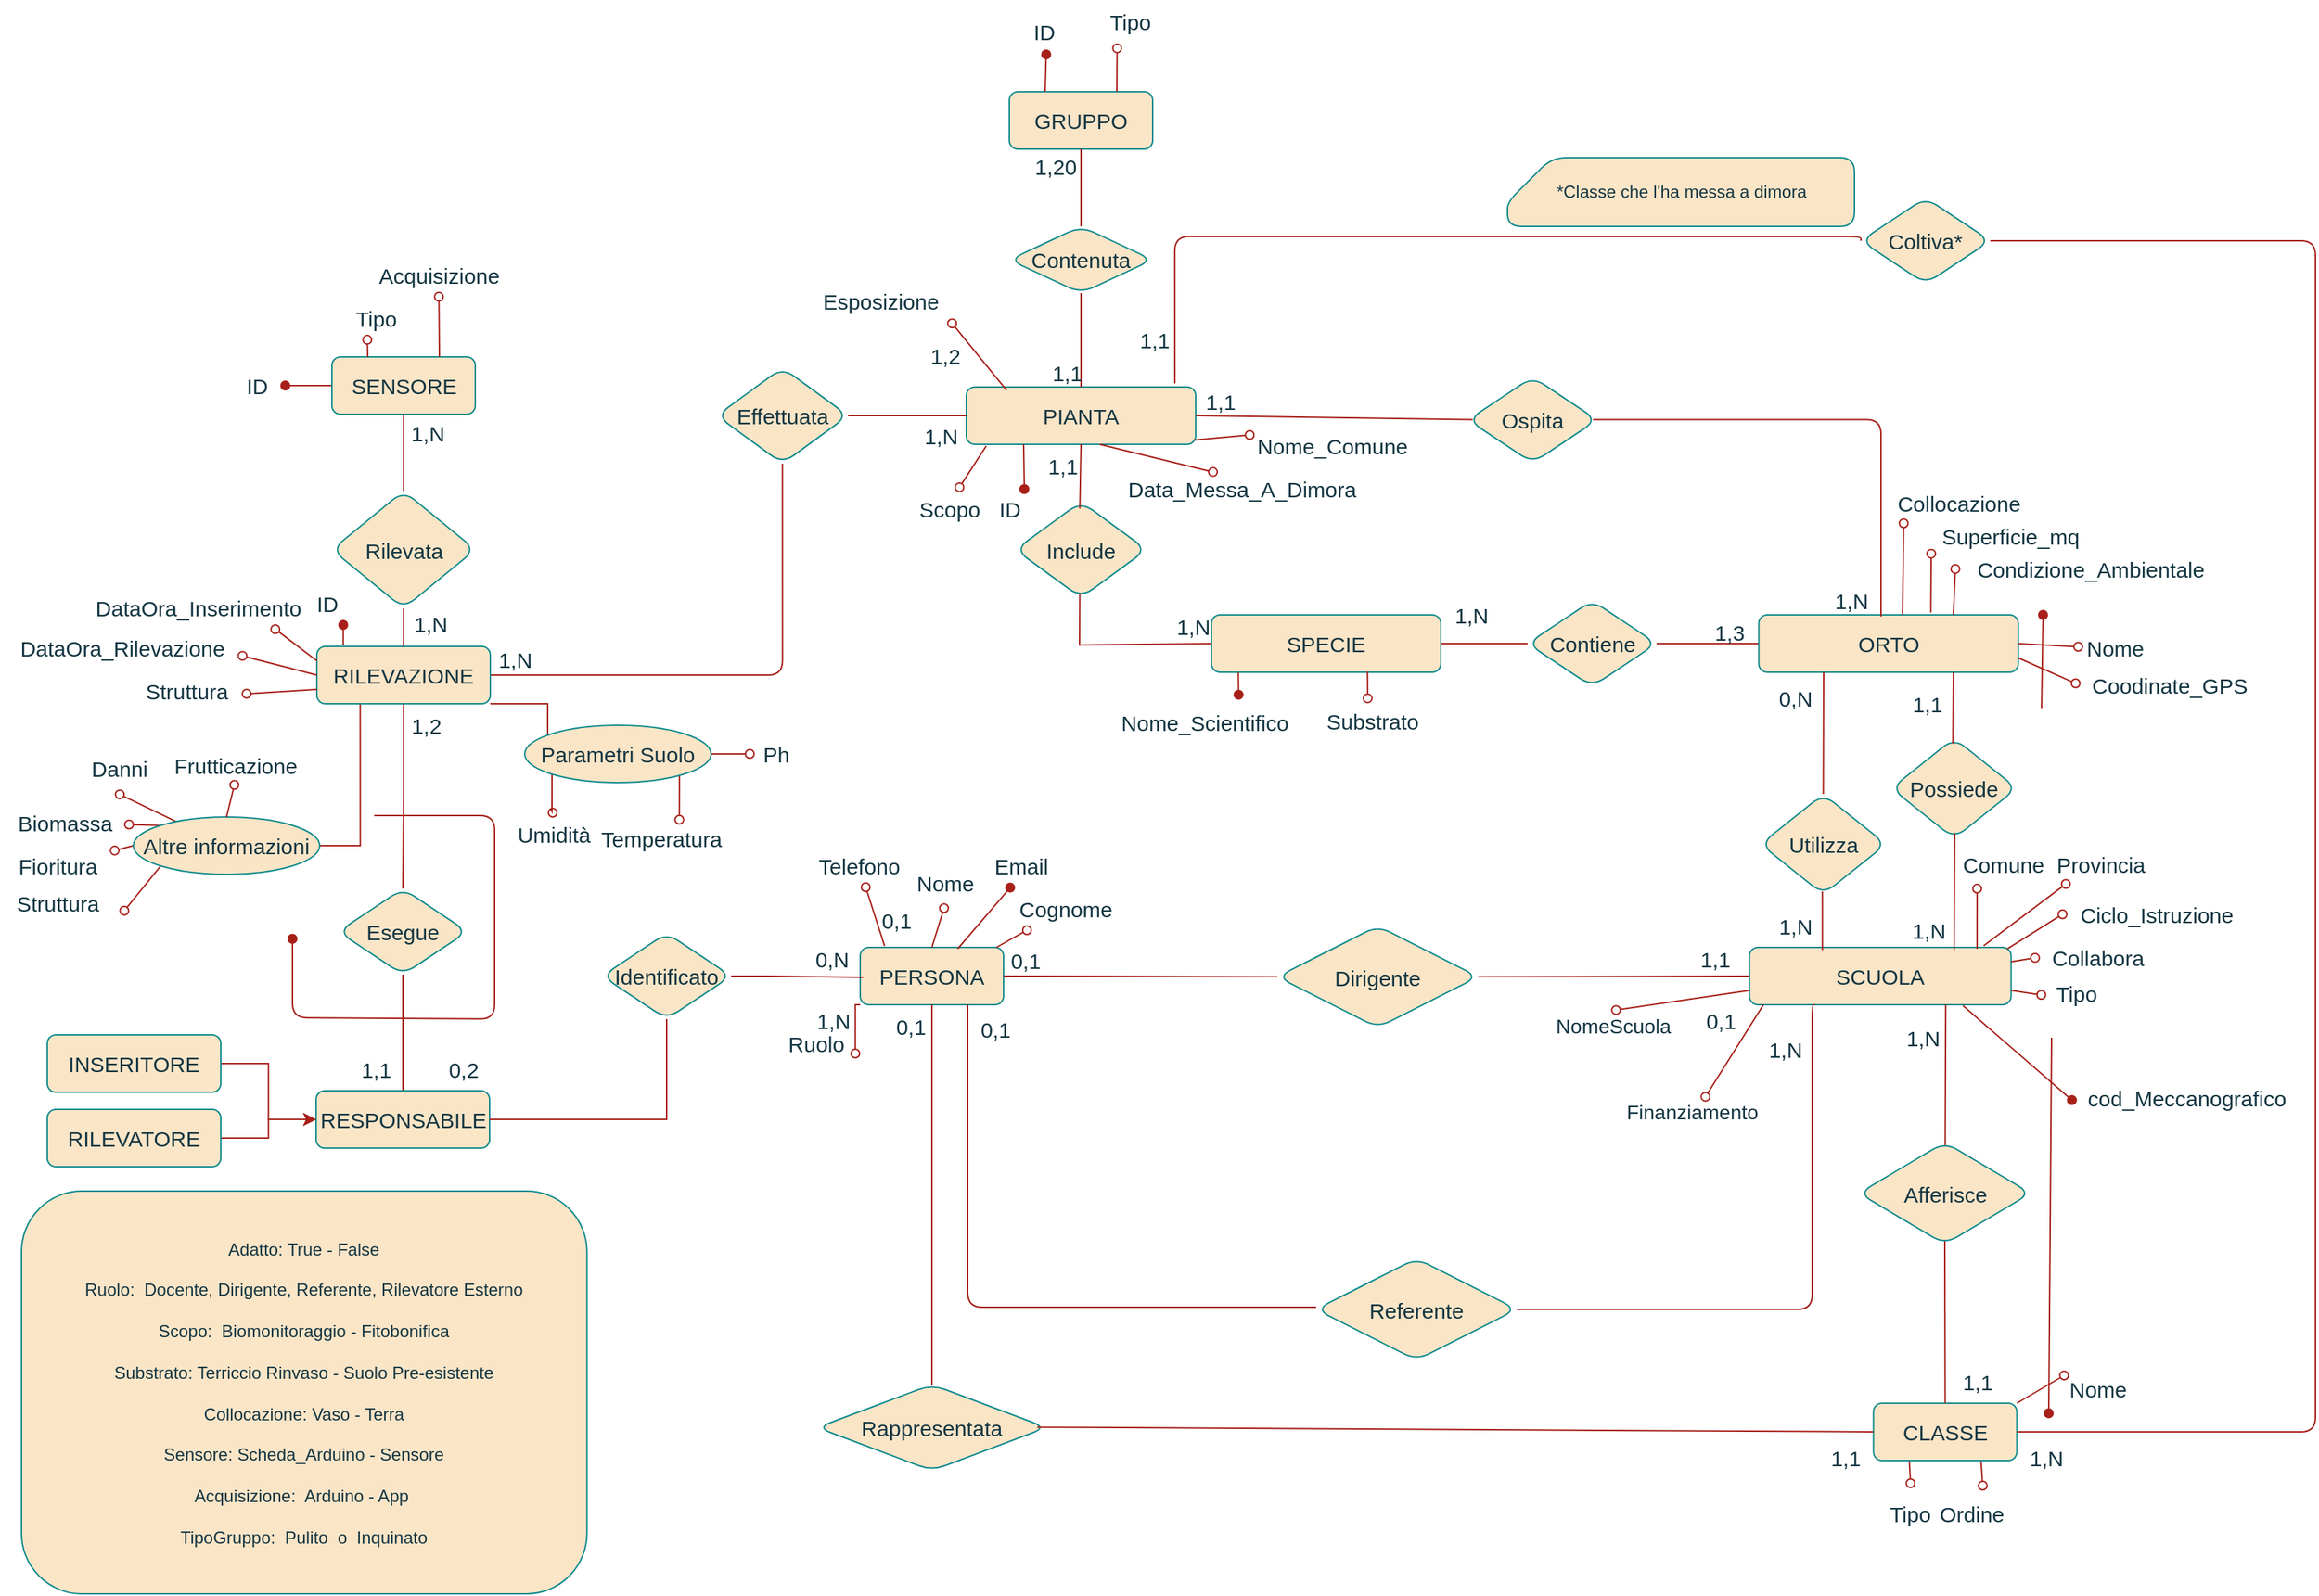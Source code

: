 <mxfile version="21.5.0" type="device">
  <diagram name="Pagina-1" id="All7uzV2OwWNBoKM_PWa">
    <mxGraphModel dx="1050" dy="1660" grid="0" gridSize="10" guides="1" tooltips="1" connect="1" arrows="1" fold="1" page="1" pageScale="1" pageWidth="1654" pageHeight="1169" background="#ffffff" math="0" shadow="0">
      <root>
        <mxCell id="0" />
        <mxCell id="1" parent="0" />
        <mxCell id="IGpdcPXpx3QODBAOmaDT-8" value="SCUOLA" style="rounded=1;whiteSpace=wrap;html=1;shadow=0;glass=0;points=[[0,0,0,0,0],[0,0.25,0,0,0],[0,0.5,0,0,0],[0,0.75,0,0,0],[0,1,0,0,0],[0.25,0,0,0,0],[0.25,1,0,0,0],[0.5,0,0,0,0],[0.5,1,0,0,0],[0.75,0,0,0,0],[0.75,1,0,0,0],[1,0,0,0,0],[1,0.25,0,0,0],[1,0.5,0,0,0],[1,0.75,0,0,0],[1,1,0,0,0]];fontSize=15;labelBackgroundColor=none;fillColor=#FAE5C7;strokeColor=#0F8B8D;fontColor=#143642;" parent="1" vertex="1">
          <mxGeometry x="1226.25" y="-467" width="182.5" height="40" as="geometry" />
        </mxCell>
        <mxCell id="YRi1rklV5uPQbC5nY8Jo-14" style="edgeStyle=orthogonalEdgeStyle;rounded=0;orthogonalLoop=1;jettySize=auto;html=1;exitX=0;exitY=1;exitDx=0;exitDy=0;exitPerimeter=0;entryX=0.993;entryY=0.733;entryDx=0;entryDy=0;entryPerimeter=0;strokeColor=#A8201A;fontColor=default;fillColor=#FAE5C7;endArrow=oval;endFill=0;labelBackgroundColor=none;" parent="1" source="IGpdcPXpx3QODBAOmaDT-12" target="YRi1rklV5uPQbC5nY8Jo-13" edge="1">
          <mxGeometry relative="1" as="geometry" />
        </mxCell>
        <mxCell id="IGpdcPXpx3QODBAOmaDT-12" value="PERSONA" style="whiteSpace=wrap;html=1;rounded=1;shadow=0;glass=0;fontSize=15;points=[[0,0,0,0,0],[0,0.25,0,0,0],[0,0.5,0,0,0],[0,0.75,0,0,0],[0,1,0,0,0],[0.25,0,0,0,0],[0.25,1,0,0,0],[0.5,0,0,0,0],[0.5,1,0,0,0],[0.75,0,0,0,0],[0.75,1,0,0,0],[1,0,0,0,0],[1,0.25,0,0,0],[1,0.5,0,0,0],[1,0.75,0,0,0],[1,1,0,0,0]];labelBackgroundColor=none;fillColor=#FAE5C7;strokeColor=#0F8B8D;fontColor=#143642;" parent="1" vertex="1">
          <mxGeometry x="606.0" y="-467" width="100" height="40" as="geometry" />
        </mxCell>
        <mxCell id="IGpdcPXpx3QODBAOmaDT-101" value="Possiede" style="rhombus;whiteSpace=wrap;html=1;fontFamily=Helvetica;fontSize=15;labelBackgroundColor=none;rounded=1;fillColor=#FAE5C7;strokeColor=#0F8B8D;fontColor=#143642;" parent="1" vertex="1">
          <mxGeometry x="1325.25" y="-613" width="87.5" height="70" as="geometry" />
        </mxCell>
        <mxCell id="2ZxViYWchOxOmelXp1Hh-58" style="edgeStyle=none;shape=connector;rounded=1;orthogonalLoop=1;jettySize=auto;html=1;exitX=0;exitY=0.5;exitDx=0;exitDy=0;exitPerimeter=0;entryX=1;entryY=0.5;entryDx=0;entryDy=0;labelBackgroundColor=none;fontFamily=Helvetica;fontSize=15;fontColor=default;endArrow=none;endFill=0;strokeColor=#A8201A;" parent="1" source="IGpdcPXpx3QODBAOmaDT-103" target="9Mot5vRxFBjQDdBxqjVs-2" edge="1">
          <mxGeometry relative="1" as="geometry">
            <mxPoint x="2129.86" y="-39.04" as="targetPoint" />
          </mxGeometry>
        </mxCell>
        <mxCell id="IGpdcPXpx3QODBAOmaDT-103" value="ORTO" style="rounded=1;whiteSpace=wrap;html=1;shadow=0;glass=0;points=[[0,0,0,0,0],[0,0.25,0,0,0],[0,0.5,0,0,0],[0,0.75,0,0,0],[0,1,0,0,0],[0.25,0,0,0,0],[0.25,1,0,0,0],[0.5,0,0,0,0],[0.5,1,0,0,0],[0.75,0,0,0,0],[0.75,1,0,0,0],[1,0,0,0,0],[1,0.25,0,0,0],[1,0.5,0,0,0],[1,0.75,0,0,0],[1,1,0,0,0]];fontSize=15;labelBackgroundColor=none;fillColor=#FAE5C7;strokeColor=#0F8B8D;fontColor=#143642;" parent="1" vertex="1">
          <mxGeometry x="1232.75" y="-699" width="181" height="40" as="geometry" />
        </mxCell>
        <mxCell id="IGpdcPXpx3QODBAOmaDT-109" style="edgeStyle=none;shape=connector;rounded=1;orthogonalLoop=1;jettySize=auto;html=1;entryX=0.75;entryY=1;entryDx=0;entryDy=0;entryPerimeter=0;labelBackgroundColor=none;fontFamily=Helvetica;fontSize=15;fontColor=default;endArrow=none;endFill=0;exitX=0.5;exitY=1;exitDx=0;exitDy=0;strokeColor=#A8201A;" parent="1" source="2ZxViYWchOxOmelXp1Hh-26" target="IGpdcPXpx3QODBAOmaDT-8" edge="1">
          <mxGeometry relative="1" as="geometry" />
        </mxCell>
        <mxCell id="IGpdcPXpx3QODBAOmaDT-114" style="edgeStyle=none;shape=connector;rounded=1;orthogonalLoop=1;jettySize=auto;html=1;labelBackgroundColor=none;fontFamily=Helvetica;fontSize=15;fontColor=default;endArrow=oval;endFill=0;strokeColor=#A8201A;entryX=0.112;entryY=0.187;entryDx=0;entryDy=0;entryPerimeter=0;exitX=1;exitY=0;exitDx=0;exitDy=0;exitPerimeter=0;" parent="1" source="IGpdcPXpx3QODBAOmaDT-111" target="IGpdcPXpx3QODBAOmaDT-113" edge="1">
          <mxGeometry relative="1" as="geometry">
            <mxPoint x="1287" y="-103" as="sourcePoint" />
            <mxPoint x="1384" y="-75" as="targetPoint" />
            <Array as="points" />
          </mxGeometry>
        </mxCell>
        <mxCell id="IGpdcPXpx3QODBAOmaDT-118" style="edgeStyle=none;shape=connector;rounded=1;orthogonalLoop=1;jettySize=auto;html=1;labelBackgroundColor=none;fontFamily=Helvetica;fontSize=15;fontColor=default;endArrow=oval;endFill=0;strokeColor=#A8201A;exitX=0.75;exitY=1;exitDx=0;exitDy=0;exitPerimeter=0;entryX=0.614;entryY=-0.15;entryDx=0;entryDy=0;entryPerimeter=0;" parent="1" source="IGpdcPXpx3QODBAOmaDT-111" target="IGpdcPXpx3QODBAOmaDT-115" edge="1">
          <mxGeometry relative="1" as="geometry">
            <mxPoint x="1355.5" y="-159" as="sourcePoint" />
            <mxPoint x="1421" y="-11" as="targetPoint" />
            <Array as="points" />
          </mxGeometry>
        </mxCell>
        <mxCell id="IGpdcPXpx3QODBAOmaDT-120" style="edgeStyle=none;shape=connector;rounded=1;orthogonalLoop=1;jettySize=auto;html=1;exitX=0.25;exitY=1;exitDx=0;exitDy=0;exitPerimeter=0;labelBackgroundColor=none;fontFamily=Helvetica;fontSize=15;fontColor=default;endArrow=oval;endFill=0;strokeColor=#A8201A;entryX=0.517;entryY=-0.204;entryDx=0;entryDy=0;entryPerimeter=0;" parent="1" source="IGpdcPXpx3QODBAOmaDT-111" target="IGpdcPXpx3QODBAOmaDT-116" edge="1">
          <mxGeometry relative="1" as="geometry">
            <mxPoint x="1377.9" y="-157.4" as="sourcePoint" />
            <mxPoint x="1347" y="-61" as="targetPoint" />
          </mxGeometry>
        </mxCell>
        <mxCell id="IGpdcPXpx3QODBAOmaDT-111" value="CLASSE" style="rounded=1;whiteSpace=wrap;html=1;shadow=0;glass=0;points=[[0,0,0,0,0],[0,0.25,0,0,0],[0,0.5,0,0,0],[0,0.75,0,0,0],[0,1,0,0,0],[0.25,0,0,0,0],[0.25,1,0,0,0],[0.5,0,0,0,0],[0.5,1,0,0,0],[0.75,0,0,0,0],[0.75,1,0,0,0],[1,0,0,0,0],[1,0.25,0,0,0],[1,0.5,0,0,0],[1,0.75,0,0,0],[1,1,0,0,0]];fontSize=15;labelBackgroundColor=none;fillColor=#FAE5C7;strokeColor=#0F8B8D;fontColor=#143642;" parent="1" vertex="1">
          <mxGeometry x="1312.75" y="-149" width="100" height="40" as="geometry" />
        </mxCell>
        <mxCell id="IGpdcPXpx3QODBAOmaDT-113" value="Nome" style="text;html=1;align=center;verticalAlign=middle;resizable=0;points=[];autosize=1;strokeColor=none;fillColor=none;fontSize=15;fontFamily=Helvetica;labelBackgroundColor=none;rounded=1;fontColor=#143642;arcSize=50;" parent="1" vertex="1">
          <mxGeometry x="1439" y="-174" width="60" height="30" as="geometry" />
        </mxCell>
        <mxCell id="IGpdcPXpx3QODBAOmaDT-115" value="Ordine" style="text;html=1;align=center;verticalAlign=middle;resizable=0;points=[];autosize=1;strokeColor=none;fillColor=none;fontSize=15;fontFamily=Helvetica;labelBackgroundColor=none;rounded=1;fontColor=#143642;arcSize=50;" parent="1" vertex="1">
          <mxGeometry x="1346" y="-87" width="70" height="30" as="geometry" />
        </mxCell>
        <mxCell id="IGpdcPXpx3QODBAOmaDT-116" value="Tipo" style="text;html=1;align=center;verticalAlign=middle;resizable=0;points=[];autosize=1;strokeColor=none;fillColor=none;fontSize=15;fontFamily=Helvetica;labelBackgroundColor=none;rounded=1;fontColor=#143642;" parent="1" vertex="1">
          <mxGeometry x="1312.75" y="-87" width="50" height="30" as="geometry" />
        </mxCell>
        <mxCell id="9Mot5vRxFBjQDdBxqjVs-2" value="Contiene" style="rhombus;whiteSpace=wrap;html=1;fontSize=15;labelBackgroundColor=none;rounded=1;fillColor=#FAE5C7;strokeColor=#0F8B8D;fontColor=#143642;" parent="1" vertex="1">
          <mxGeometry x="1071.5" y="-709" width="90" height="60" as="geometry" />
        </mxCell>
        <mxCell id="ZCTQWjX--OK0ONbOPQjy-1" style="edgeStyle=orthogonalEdgeStyle;rounded=1;orthogonalLoop=1;jettySize=auto;html=1;entryX=1;entryY=0.5;entryDx=0;entryDy=0;entryPerimeter=0;fontFamily=Helvetica;fontSize=15;fontColor=default;endArrow=none;endFill=0;labelBackgroundColor=none;exitX=0.5;exitY=1;exitDx=0;exitDy=0;strokeColor=#A8201A;" parent="1" source="9Mot5vRxFBjQDdBxqjVs-57" target="9Mot5vRxFBjQDdBxqjVs-58" edge="1">
          <mxGeometry relative="1" as="geometry">
            <mxPoint x="1050" y="-855" as="sourcePoint" />
            <Array as="points">
              <mxPoint x="552" y="-657" />
            </Array>
          </mxGeometry>
        </mxCell>
        <mxCell id="9Mot5vRxFBjQDdBxqjVs-57" value="Effettuata" style="rhombus;whiteSpace=wrap;html=1;fontSize=15;labelBackgroundColor=none;rounded=1;fillColor=#FAE5C7;strokeColor=#0F8B8D;fontColor=#143642;" parent="1" vertex="1">
          <mxGeometry x="506.0" y="-871.5" width="91.5" height="67" as="geometry" />
        </mxCell>
        <mxCell id="TdYUr1XkgakKkLenXr9e-14" style="edgeStyle=orthogonalEdgeStyle;rounded=0;orthogonalLoop=1;jettySize=auto;html=1;exitX=0.25;exitY=1;exitDx=0;exitDy=0;exitPerimeter=0;entryX=1;entryY=0.5;entryDx=0;entryDy=0;strokeColor=#A8201A;fontColor=default;fillColor=#FAE5C7;endArrow=none;endFill=0;labelBackgroundColor=none;" parent="1" source="9Mot5vRxFBjQDdBxqjVs-58" target="YRi1rklV5uPQbC5nY8Jo-8" edge="1">
          <mxGeometry relative="1" as="geometry">
            <Array as="points" />
            <mxPoint x="143" y="-527.016" as="targetPoint" />
          </mxGeometry>
        </mxCell>
        <mxCell id="5yJj1m6lIFx6nLE_NoE7-8" style="edgeStyle=orthogonalEdgeStyle;rounded=0;orthogonalLoop=1;jettySize=auto;html=1;exitX=1;exitY=1;exitDx=0;exitDy=0;exitPerimeter=0;endArrow=none;endFill=0;labelBackgroundColor=none;strokeColor=#A8201A;fontColor=default;" parent="1" source="9Mot5vRxFBjQDdBxqjVs-58" target="5yJj1m6lIFx6nLE_NoE7-1" edge="1">
          <mxGeometry relative="1" as="geometry">
            <Array as="points">
              <mxPoint x="388" y="-637" />
            </Array>
          </mxGeometry>
        </mxCell>
        <mxCell id="nCUc4nZdzE-YV9ZLmIPp-11" style="edgeStyle=orthogonalEdgeStyle;rounded=0;orthogonalLoop=1;jettySize=auto;html=1;exitX=0.5;exitY=1;exitDx=0;exitDy=0;exitPerimeter=0;endArrow=none;endFill=0;fillColor=#FAE5C7;strokeColor=#A8201A;labelBackgroundColor=none;fontColor=default;" parent="1" source="9Mot5vRxFBjQDdBxqjVs-58" target="nCUc4nZdzE-YV9ZLmIPp-1" edge="1">
          <mxGeometry relative="1" as="geometry" />
        </mxCell>
        <mxCell id="9Mot5vRxFBjQDdBxqjVs-58" value="RILEVAZIONE" style="whiteSpace=wrap;html=1;rounded=1;shadow=0;glass=0;fontSize=15;points=[[0,0,0,0,0],[0,0.25,0,0,0],[0,0.5,0,0,0],[0,0.75,0,0,0],[0,1,0,0,0],[0.25,0,0,0,0],[0.25,1,0,0,0],[0.5,0,0,0,0],[0.5,1,0,0,0],[0.75,0,0,0,0],[0.75,1,0,0,0],[1,0,0,0,0],[1,0.25,0,0,0],[1,0.5,0,0,0],[1,0.75,0,0,0],[1,1,0,0,0]];movable=1;resizable=1;rotatable=1;deletable=1;editable=1;locked=0;connectable=1;labelBackgroundColor=none;fillColor=#FAE5C7;strokeColor=#0F8B8D;fontColor=#143642;" parent="1" vertex="1">
          <mxGeometry x="227" y="-677" width="121" height="40" as="geometry" />
        </mxCell>
        <mxCell id="9Mot5vRxFBjQDdBxqjVs-64" value="&lt;font style=&quot;font-size: 12px;&quot;&gt;Adatto: True - False&lt;br&gt;&lt;br&gt;Ruolo:&amp;nbsp; Docente, Dirigente, Referente, Rilevatore Esterno&lt;br&gt;&lt;br&gt;Scopo:&amp;nbsp; Biomonitoraggio - Fitobonifica&lt;br&gt;&lt;br&gt;Substrato: Terriccio Rinvaso - Suolo Pre-esistente&lt;br&gt;&lt;br&gt;Collocazione: Vaso - Terra&lt;br&gt;&lt;br&gt;Sensore: Scheda_Arduino - Sensore&lt;br&gt;&lt;br&gt;Acquisizione:&amp;nbsp; Arduino - App&amp;nbsp;&lt;br&gt;&lt;br&gt;TipoGruppo:&amp;nbsp; Pulito&amp;nbsp; o&amp;nbsp; Inquinato&lt;/font&gt;" style="rounded=1;whiteSpace=wrap;html=1;fontFamily=Helvetica;fontSize=11;labelBackgroundColor=none;fillColor=#FAE5C7;strokeColor=#0F8B8D;fontColor=#143642;" parent="1" vertex="1">
          <mxGeometry x="21" y="-297" width="394.38" height="281" as="geometry" />
        </mxCell>
        <mxCell id="9Mot5vRxFBjQDdBxqjVs-78" value="Rappresentata" style="rhombus;whiteSpace=wrap;html=1;rounded=1;shadow=0;glass=0;fontSize=15;align=center;verticalAlign=middle;labelBackgroundColor=none;fillColor=#FAE5C7;strokeColor=#0F8B8D;fontColor=#143642;" parent="1" vertex="1">
          <mxGeometry x="576" y="-162" width="160" height="60" as="geometry" />
        </mxCell>
        <mxCell id="TdYUr1XkgakKkLenXr9e-53" style="edgeStyle=orthogonalEdgeStyle;rounded=0;orthogonalLoop=1;jettySize=auto;html=1;exitX=0;exitY=0.5;exitDx=0;exitDy=0;exitPerimeter=0;strokeColor=#A8201A;fontColor=default;fillColor=#FAE5C7;endArrow=oval;endFill=1;labelBackgroundColor=none;" parent="1" source="9Mot5vRxFBjQDdBxqjVs-103" target="KA5vXZ2nPaFK-a-9JE_G-93" edge="1">
          <mxGeometry relative="1" as="geometry" />
        </mxCell>
        <mxCell id="9Mot5vRxFBjQDdBxqjVs-103" value="SENSORE" style="whiteSpace=wrap;html=1;rounded=1;shadow=0;glass=0;fontSize=15;points=[[0,0,0,0,0],[0,0.25,0,0,0],[0,0.5,0,0,0],[0,0.75,0,0,0],[0,1,0,0,0],[0.25,0,0,0,0],[0.25,1,0,0,0],[0.5,0,0,0,0],[0.5,1,0,0,0],[0.75,0,0,0,0],[0.75,1,0,0,0],[1,0,0,0,0],[1,0.25,0,0,0],[1,0.5,0,0,0],[1,0.75,0,0,0],[1,1,0,0,0]];movable=1;resizable=1;rotatable=1;deletable=1;editable=1;locked=0;connectable=1;labelBackgroundColor=none;fillColor=#FAE5C7;strokeColor=#0F8B8D;fontColor=#143642;" parent="1" vertex="1">
          <mxGeometry x="237.5" y="-879" width="100" height="40" as="geometry" />
        </mxCell>
        <mxCell id="9Mot5vRxFBjQDdBxqjVs-104" value="Rilevata" style="rhombus;whiteSpace=wrap;html=1;rounded=1;shadow=0;glass=0;fontSize=15;align=center;labelBackgroundColor=none;fillColor=#FAE5C7;strokeColor=#0F8B8D;fontColor=#143642;" parent="1" vertex="1">
          <mxGeometry x="237.5" y="-785.5" width="100" height="82" as="geometry" />
        </mxCell>
        <mxCell id="2ZxViYWchOxOmelXp1Hh-9" value="Utilizza" style="rhombus;whiteSpace=wrap;html=1;fontFamily=Helvetica;fontSize=15;labelBackgroundColor=none;rounded=1;fillColor=#FAE5C7;strokeColor=#0F8B8D;fontColor=#143642;" parent="1" vertex="1">
          <mxGeometry x="1234" y="-574" width="87.5" height="70" as="geometry" />
        </mxCell>
        <mxCell id="2ZxViYWchOxOmelXp1Hh-26" value="Afferisce" style="rhombus;whiteSpace=wrap;html=1;fontFamily=Helvetica;fontSize=15;align=center;verticalAlign=middle;labelBackgroundColor=none;rounded=1;fillColor=#FAE5C7;strokeColor=#0F8B8D;fontColor=#143642;" parent="1" vertex="1">
          <mxGeometry x="1302.5" y="-331" width="120" height="71" as="geometry" />
        </mxCell>
        <mxCell id="2ZxViYWchOxOmelXp1Hh-42" value="SPECIE" style="rounded=1;whiteSpace=wrap;html=1;shadow=0;glass=0;points=[[0,0,0,0,0],[0,0.25,0,0,0],[0,0.5,0,0,0],[0,0.75,0,0,0],[0,1,0,0,0],[0.25,0,0,0,0],[0.25,1,0,0,0],[0.5,0,0,0,0],[0.5,1,0,0,0],[0.75,0,0,0,0],[0.75,1,0,0,0],[1,0,0,0,0],[1,0.25,0,0,0],[1,0.5,0,0,0],[1,0.75,0,0,0],[1,1,0,0,0]];fontSize=15;labelBackgroundColor=none;fillColor=#FAE5C7;strokeColor=#0F8B8D;fontColor=#143642;" parent="1" vertex="1">
          <mxGeometry x="851.0" y="-699" width="160" height="40" as="geometry" />
        </mxCell>
        <mxCell id="2ZxViYWchOxOmelXp1Hh-57" style="edgeStyle=none;shape=connector;rounded=1;orthogonalLoop=1;jettySize=auto;html=1;exitX=0.5;exitY=1;exitDx=0;exitDy=0;labelBackgroundColor=none;fontFamily=Helvetica;fontSize=15;fontColor=default;endArrow=oval;endFill=0;strokeColor=#A8201A;" parent="1" source="9Mot5vRxFBjQDdBxqjVs-104" target="9Mot5vRxFBjQDdBxqjVs-104" edge="1">
          <mxGeometry relative="1" as="geometry" />
        </mxCell>
        <mxCell id="2ZxViYWchOxOmelXp1Hh-59" value="GRUPPO" style="whiteSpace=wrap;html=1;rounded=1;shadow=0;glass=0;fontSize=15;points=[[0,0,0,0,0],[0,0.25,0,0,0],[0,0.5,0,0,0],[0,0.75,0,0,0],[0,1,0,0,0],[0.25,0,0,0,0],[0.25,1,0,0,0],[0.5,0,0,0,0],[0.5,1,0,0,0],[0.75,0,0,0,0],[0.75,1,0,0,0],[1,0,0,0,0],[1,0.25,0,0,0],[1,0.5,0,0,0],[1,0.75,0,0,0],[1,1,0,0,0]];movable=1;resizable=1;rotatable=1;deletable=1;editable=1;locked=0;connectable=1;labelBackgroundColor=none;fillColor=#FAE5C7;strokeColor=#0F8B8D;fontColor=#143642;" parent="1" vertex="1">
          <mxGeometry x="710" y="-1064" width="100" height="40" as="geometry" />
        </mxCell>
        <mxCell id="2ZxViYWchOxOmelXp1Hh-60" value="Contenuta" style="rhombus;whiteSpace=wrap;html=1;fontSize=15;labelBackgroundColor=none;rounded=1;fillColor=#FAE5C7;strokeColor=#0F8B8D;fontColor=#143642;" parent="1" vertex="1">
          <mxGeometry x="710.0" y="-970" width="100" height="46.5" as="geometry" />
        </mxCell>
        <mxCell id="Dx_CMPOLSW68eJcPcujk-1" value="Referente" style="rhombus;whiteSpace=wrap;html=1;fontFamily=Helvetica;fontSize=15;align=center;verticalAlign=middle;labelBackgroundColor=none;rounded=1;fillColor=#FAE5C7;strokeColor=#0F8B8D;fontColor=#143642;" parent="1" vertex="1">
          <mxGeometry x="924.0" y="-250" width="140" height="71" as="geometry" />
        </mxCell>
        <mxCell id="Dx_CMPOLSW68eJcPcujk-4" style="edgeStyle=orthogonalEdgeStyle;rounded=1;orthogonalLoop=1;jettySize=auto;html=1;exitX=0.5;exitY=1;exitDx=0;exitDy=0;labelBackgroundColor=none;strokeColor=#A8201A;fontColor=default;" parent="1" edge="1">
          <mxGeometry relative="1" as="geometry">
            <mxPoint x="1023.5" y="-180" as="sourcePoint" />
            <mxPoint x="1023.5" y="-180" as="targetPoint" />
          </mxGeometry>
        </mxCell>
        <mxCell id="Dx_CMPOLSW68eJcPcujk-12" value="PIANTA" style="rounded=1;whiteSpace=wrap;html=1;shadow=0;glass=0;points=[[0,0,0,0,0],[0,0.25,0,0,0],[0,0.5,0,0,0],[0,0.75,0,0,0],[0,1,0,0,0],[0.25,0,0,0,0],[0.25,1,0,0,0],[0.5,0,0,0,0],[0.5,1,0,0,0],[0.75,0,0,0,0],[0.75,1,0,0,0],[1,0,0,0,0],[1,0.25,0,0,0],[1,0.5,0,0,0],[1,0.75,0,0,0],[1,1,0,0,0]];fontSize=15;labelBackgroundColor=none;fillColor=#FAE5C7;strokeColor=#0F8B8D;fontColor=#143642;" parent="1" vertex="1">
          <mxGeometry x="680.0" y="-858" width="160" height="40" as="geometry" />
        </mxCell>
        <mxCell id="Dx_CMPOLSW68eJcPcujk-19" value="Include" style="rhombus;whiteSpace=wrap;html=1;fontSize=15;labelBackgroundColor=none;rounded=1;fillColor=#FAE5C7;strokeColor=#0F8B8D;fontColor=#143642;" parent="1" vertex="1">
          <mxGeometry x="714.25" y="-778" width="91.5" height="67" as="geometry" />
        </mxCell>
        <mxCell id="Dx_CMPOLSW68eJcPcujk-28" value="Ospita" style="rhombus;whiteSpace=wrap;html=1;fontSize=15;labelBackgroundColor=none;rounded=1;fillColor=#FAE5C7;strokeColor=#0F8B8D;fontColor=#143642;" parent="1" vertex="1">
          <mxGeometry x="1030" y="-865" width="90" height="60" as="geometry" />
        </mxCell>
        <mxCell id="Dx_CMPOLSW68eJcPcujk-40" value="Coltiva*" style="rhombus;whiteSpace=wrap;html=1;fontSize=15;labelBackgroundColor=none;rounded=1;fillColor=#FAE5C7;strokeColor=#0F8B8D;fontColor=#143642;" parent="1" vertex="1">
          <mxGeometry x="1304" y="-990" width="90.25" height="60" as="geometry" />
        </mxCell>
        <mxCell id="77c9ratOZqriTQwKT7vz-7" value="*Classe che l&#39;ha messa a dimora" style="shape=card;whiteSpace=wrap;html=1;size=31;rounded=1;labelBackgroundColor=none;fillColor=#FAE5C7;strokeColor=#0F8B8D;fontColor=#143642;" parent="1" vertex="1">
          <mxGeometry x="1057.5" y="-1018" width="242" height="48" as="geometry" />
        </mxCell>
        <mxCell id="77c9ratOZqriTQwKT7vz-8" style="edgeStyle=orthogonalEdgeStyle;rounded=1;orthogonalLoop=1;jettySize=auto;html=1;exitX=0.5;exitY=1;exitDx=0;exitDy=0;exitPerimeter=0;labelBackgroundColor=none;strokeColor=#A8201A;fontColor=default;" parent="1" source="77c9ratOZqriTQwKT7vz-7" target="77c9ratOZqriTQwKT7vz-7" edge="1">
          <mxGeometry relative="1" as="geometry" />
        </mxCell>
        <mxCell id="KA5vXZ2nPaFK-a-9JE_G-16" value="" style="endArrow=none;html=1;rounded=0;entryX=0.5;entryY=1;entryDx=0;entryDy=0;exitX=0.5;exitY=0;exitDx=0;exitDy=0;exitPerimeter=0;labelBackgroundColor=none;strokeColor=#A8201A;fontColor=default;" parent="1" source="IGpdcPXpx3QODBAOmaDT-111" target="2ZxViYWchOxOmelXp1Hh-26" edge="1">
          <mxGeometry width="50" height="50" relative="1" as="geometry">
            <mxPoint x="1318" y="-173" as="sourcePoint" />
            <mxPoint x="1050" y="-442" as="targetPoint" />
          </mxGeometry>
        </mxCell>
        <mxCell id="KA5vXZ2nPaFK-a-9JE_G-20" value="" style="endArrow=none;html=1;rounded=0;entryX=0;entryY=0.5;entryDx=0;entryDy=0;exitX=1;exitY=0.5;exitDx=0;exitDy=0;exitPerimeter=0;labelBackgroundColor=none;strokeColor=#A8201A;fontColor=default;" parent="1" source="2ZxViYWchOxOmelXp1Hh-42" target="9Mot5vRxFBjQDdBxqjVs-2" edge="1">
          <mxGeometry width="50" height="50" relative="1" as="geometry">
            <mxPoint x="886" y="-1005" as="sourcePoint" />
            <mxPoint x="936" y="-1055" as="targetPoint" />
          </mxGeometry>
        </mxCell>
        <mxCell id="KA5vXZ2nPaFK-a-9JE_G-21" value="" style="endArrow=none;html=1;rounded=0;entryX=0;entryY=0.5;entryDx=0;entryDy=0;entryPerimeter=0;exitX=0.959;exitY=0.495;exitDx=0;exitDy=0;labelBackgroundColor=none;strokeColor=#A8201A;fontColor=default;exitPerimeter=0;" parent="1" source="9Mot5vRxFBjQDdBxqjVs-78" target="IGpdcPXpx3QODBAOmaDT-111" edge="1">
          <mxGeometry width="50" height="50" relative="1" as="geometry">
            <mxPoint x="886" y="-504" as="sourcePoint" />
            <mxPoint x="936" y="-554" as="targetPoint" />
          </mxGeometry>
        </mxCell>
        <mxCell id="KA5vXZ2nPaFK-a-9JE_G-23" value="" style="endArrow=none;html=1;rounded=0;entryX=0;entryY=0.5;entryDx=0;entryDy=0;entryPerimeter=0;exitX=1;exitY=0.5;exitDx=0;exitDy=0;labelBackgroundColor=none;strokeColor=#A8201A;fontColor=default;" parent="1" source="9PFH7P8GQXPRwJ-CU7VP-2" target="IGpdcPXpx3QODBAOmaDT-8" edge="1">
          <mxGeometry width="50" height="50" relative="1" as="geometry">
            <mxPoint x="1029.824" y="-447.272" as="sourcePoint" />
            <mxPoint x="1258" y="-375" as="targetPoint" />
            <Array as="points" />
          </mxGeometry>
        </mxCell>
        <mxCell id="KA5vXZ2nPaFK-a-9JE_G-30" value="" style="endArrow=none;html=1;rounded=0;entryX=0.5;entryY=1;entryDx=0;entryDy=0;entryPerimeter=0;exitX=0.5;exitY=0;exitDx=0;exitDy=0;labelBackgroundColor=none;strokeColor=#A8201A;fontColor=default;" parent="1" source="9Mot5vRxFBjQDdBxqjVs-104" target="9Mot5vRxFBjQDdBxqjVs-103" edge="1">
          <mxGeometry width="50" height="50" relative="1" as="geometry">
            <mxPoint x="1082" y="-823" as="sourcePoint" />
            <mxPoint x="1132" y="-873" as="targetPoint" />
          </mxGeometry>
        </mxCell>
        <mxCell id="KA5vXZ2nPaFK-a-9JE_G-31" value="" style="endArrow=none;html=1;rounded=0;exitX=0.5;exitY=0;exitDx=0;exitDy=0;exitPerimeter=0;entryX=0.5;entryY=1;entryDx=0;entryDy=0;labelBackgroundColor=none;strokeColor=#A8201A;fontColor=default;" parent="1" source="9Mot5vRxFBjQDdBxqjVs-58" target="9Mot5vRxFBjQDdBxqjVs-104" edge="1">
          <mxGeometry width="50" height="50" relative="1" as="geometry">
            <mxPoint x="1082" y="-823" as="sourcePoint" />
            <mxPoint x="1132" y="-873" as="targetPoint" />
          </mxGeometry>
        </mxCell>
        <mxCell id="KA5vXZ2nPaFK-a-9JE_G-33" value="" style="endArrow=none;html=1;rounded=0;entryX=0;entryY=0.5;entryDx=0;entryDy=0;entryPerimeter=0;exitX=1;exitY=0.5;exitDx=0;exitDy=0;labelBackgroundColor=none;strokeColor=#A8201A;fontColor=default;" parent="1" source="9Mot5vRxFBjQDdBxqjVs-57" target="Dx_CMPOLSW68eJcPcujk-12" edge="1">
          <mxGeometry width="50" height="50" relative="1" as="geometry">
            <mxPoint x="1082" y="-823" as="sourcePoint" />
            <mxPoint x="1132" y="-873" as="targetPoint" />
          </mxGeometry>
        </mxCell>
        <mxCell id="KA5vXZ2nPaFK-a-9JE_G-34" value="" style="endArrow=none;html=1;rounded=0;exitX=0.5;exitY=0;exitDx=0;exitDy=0;entryX=0.5;entryY=1;entryDx=0;entryDy=0;entryPerimeter=0;strokeColor=#A8201A;labelBackgroundColor=none;fontColor=default;" parent="1" source="9Mot5vRxFBjQDdBxqjVs-78" target="IGpdcPXpx3QODBAOmaDT-12" edge="1">
          <mxGeometry width="50" height="50" relative="1" as="geometry">
            <mxPoint x="764" y="-283" as="sourcePoint" />
            <mxPoint x="814" y="-333" as="targetPoint" />
          </mxGeometry>
        </mxCell>
        <mxCell id="KA5vXZ2nPaFK-a-9JE_G-35" value="" style="endArrow=none;html=1;rounded=0;entryX=0;entryY=0.5;entryDx=0;entryDy=0;entryPerimeter=0;exitX=0.491;exitY=0.955;exitDx=0;exitDy=0;labelBackgroundColor=none;strokeColor=#A8201A;fontColor=default;exitPerimeter=0;" parent="1" source="Dx_CMPOLSW68eJcPcujk-19" target="2ZxViYWchOxOmelXp1Hh-42" edge="1">
          <mxGeometry width="50" height="50" relative="1" as="geometry">
            <mxPoint x="764" y="-949" as="sourcePoint" />
            <mxPoint x="814" y="-999" as="targetPoint" />
            <Array as="points">
              <mxPoint x="759" y="-678" />
            </Array>
          </mxGeometry>
        </mxCell>
        <mxCell id="KA5vXZ2nPaFK-a-9JE_G-36" value="" style="endArrow=none;html=1;rounded=0;entryX=0.491;entryY=0.072;entryDx=0;entryDy=0;exitX=0.5;exitY=1;exitDx=0;exitDy=0;exitPerimeter=0;labelBackgroundColor=none;strokeColor=#A8201A;fontColor=default;entryPerimeter=0;" parent="1" source="Dx_CMPOLSW68eJcPcujk-12" target="Dx_CMPOLSW68eJcPcujk-19" edge="1">
          <mxGeometry width="50" height="50" relative="1" as="geometry">
            <mxPoint x="764" y="-949" as="sourcePoint" />
            <mxPoint x="814" y="-999" as="targetPoint" />
          </mxGeometry>
        </mxCell>
        <mxCell id="KA5vXZ2nPaFK-a-9JE_G-38" value="" style="endArrow=none;html=1;rounded=0;exitX=0.036;exitY=0.496;exitDx=0;exitDy=0;entryX=1;entryY=0.5;entryDx=0;entryDy=0;entryPerimeter=0;labelBackgroundColor=none;strokeColor=#A8201A;fontColor=default;exitPerimeter=0;" parent="1" source="Dx_CMPOLSW68eJcPcujk-28" target="Dx_CMPOLSW68eJcPcujk-12" edge="1">
          <mxGeometry width="50" height="50" relative="1" as="geometry">
            <mxPoint x="764" y="-1100" as="sourcePoint" />
            <mxPoint x="814" y="-1150" as="targetPoint" />
          </mxGeometry>
        </mxCell>
        <mxCell id="KA5vXZ2nPaFK-a-9JE_G-39" style="edgeStyle=orthogonalEdgeStyle;rounded=1;orthogonalLoop=1;jettySize=auto;html=1;entryX=0.968;entryY=0.496;entryDx=0;entryDy=0;fontFamily=Helvetica;fontSize=15;fontColor=default;endArrow=none;endFill=0;labelBackgroundColor=none;strokeColor=#A8201A;exitX=0.471;exitY=0.029;exitDx=0;exitDy=0;exitPerimeter=0;entryPerimeter=0;" parent="1" source="IGpdcPXpx3QODBAOmaDT-103" target="Dx_CMPOLSW68eJcPcujk-28" edge="1">
          <mxGeometry relative="1" as="geometry">
            <mxPoint x="1441" y="-1528" as="sourcePoint" />
            <mxPoint x="1285" y="-1241" as="targetPoint" />
            <Array as="points">
              <mxPoint x="1318" y="-835" />
            </Array>
          </mxGeometry>
        </mxCell>
        <mxCell id="KA5vXZ2nPaFK-a-9JE_G-40" value="" style="endArrow=none;html=1;rounded=0;entryX=0.5;entryY=1;entryDx=0;entryDy=0;entryPerimeter=0;exitX=0.5;exitY=0;exitDx=0;exitDy=0;labelBackgroundColor=none;strokeColor=#A8201A;fontColor=default;" parent="1" source="2ZxViYWchOxOmelXp1Hh-60" target="2ZxViYWchOxOmelXp1Hh-59" edge="1">
          <mxGeometry width="50" height="50" relative="1" as="geometry">
            <mxPoint x="1174" y="-673" as="sourcePoint" />
            <mxPoint x="1224" y="-723" as="targetPoint" />
          </mxGeometry>
        </mxCell>
        <mxCell id="KA5vXZ2nPaFK-a-9JE_G-41" value="" style="endArrow=none;html=1;rounded=0;entryX=0.5;entryY=1;entryDx=0;entryDy=0;exitX=0.5;exitY=0;exitDx=0;exitDy=0;exitPerimeter=0;labelBackgroundColor=none;strokeColor=#A8201A;fontColor=default;" parent="1" source="Dx_CMPOLSW68eJcPcujk-12" target="2ZxViYWchOxOmelXp1Hh-60" edge="1">
          <mxGeometry width="50" height="50" relative="1" as="geometry">
            <mxPoint x="1174" y="-939" as="sourcePoint" />
            <mxPoint x="1224" y="-989" as="targetPoint" />
          </mxGeometry>
        </mxCell>
        <mxCell id="KA5vXZ2nPaFK-a-9JE_G-42" value="" style="endArrow=none;html=1;rounded=0;entryX=0.25;entryY=1;entryDx=0;entryDy=0;entryPerimeter=0;exitX=0.5;exitY=0;exitDx=0;exitDy=0;labelBackgroundColor=none;strokeColor=#A8201A;fontColor=default;" parent="1" source="2ZxViYWchOxOmelXp1Hh-9" target="IGpdcPXpx3QODBAOmaDT-103" edge="1">
          <mxGeometry width="50" height="50" relative="1" as="geometry">
            <mxPoint x="1136" y="-758" as="sourcePoint" />
            <mxPoint x="1186" y="-808" as="targetPoint" />
          </mxGeometry>
        </mxCell>
        <mxCell id="KA5vXZ2nPaFK-a-9JE_G-44" value="" style="endArrow=none;html=1;rounded=0;exitX=0.493;exitY=0.971;exitDx=0;exitDy=0;labelBackgroundColor=none;strokeColor=#A8201A;fontColor=default;entryX=0.279;entryY=0.048;entryDx=0;entryDy=0;entryPerimeter=0;exitPerimeter=0;" parent="1" source="2ZxViYWchOxOmelXp1Hh-9" target="IGpdcPXpx3QODBAOmaDT-8" edge="1">
          <mxGeometry width="50" height="50" relative="1" as="geometry">
            <mxPoint x="1136" y="-758" as="sourcePoint" />
            <mxPoint x="1278" y="-468" as="targetPoint" />
          </mxGeometry>
        </mxCell>
        <mxCell id="KA5vXZ2nPaFK-a-9JE_G-47" value="" style="endArrow=none;html=1;rounded=0;entryX=0.505;entryY=0.947;entryDx=0;entryDy=0;labelBackgroundColor=none;strokeColor=#A8201A;fontColor=default;entryPerimeter=0;" parent="1" target="IGpdcPXpx3QODBAOmaDT-101" edge="1">
          <mxGeometry width="50" height="50" relative="1" as="geometry">
            <mxPoint x="1369" y="-465" as="sourcePoint" />
            <mxPoint x="1186" y="-808" as="targetPoint" />
          </mxGeometry>
        </mxCell>
        <mxCell id="KA5vXZ2nPaFK-a-9JE_G-49" value="" style="endArrow=none;html=1;rounded=0;entryX=0.49;entryY=0.053;entryDx=0;entryDy=0;exitX=0.75;exitY=1;exitDx=0;exitDy=0;exitPerimeter=0;labelBackgroundColor=none;strokeColor=#A8201A;fontColor=default;entryPerimeter=0;" parent="1" source="IGpdcPXpx3QODBAOmaDT-103" target="IGpdcPXpx3QODBAOmaDT-101" edge="1">
          <mxGeometry width="50" height="50" relative="1" as="geometry">
            <mxPoint x="1136" y="-758" as="sourcePoint" />
            <mxPoint x="1186" y="-808" as="targetPoint" />
          </mxGeometry>
        </mxCell>
        <mxCell id="KA5vXZ2nPaFK-a-9JE_G-50" value="" style="endArrow=none;html=1;rounded=0;exitX=1;exitY=0.5;exitDx=0;exitDy=0;exitPerimeter=0;entryX=0;entryY=0.5;entryDx=0;entryDy=0;labelBackgroundColor=none;strokeColor=#A8201A;fontColor=default;" parent="1" source="IGpdcPXpx3QODBAOmaDT-12" target="9PFH7P8GQXPRwJ-CU7VP-2" edge="1">
          <mxGeometry width="50" height="50" relative="1" as="geometry">
            <mxPoint x="1058.5" y="-447" as="sourcePoint" />
            <mxPoint x="924.38" y="-448.428" as="targetPoint" />
          </mxGeometry>
        </mxCell>
        <mxCell id="KA5vXZ2nPaFK-a-9JE_G-52" style="edgeStyle=orthogonalEdgeStyle;rounded=1;orthogonalLoop=1;jettySize=auto;html=1;entryX=0.909;entryY=-0.062;entryDx=0;entryDy=0;entryPerimeter=0;fontFamily=Helvetica;fontSize=15;fontColor=default;endArrow=none;endFill=0;labelBackgroundColor=none;exitX=0;exitY=0.5;exitDx=0;exitDy=0;strokeColor=#A8201A;" parent="1" source="Dx_CMPOLSW68eJcPcujk-40" target="Dx_CMPOLSW68eJcPcujk-12" edge="1">
          <mxGeometry relative="1" as="geometry">
            <mxPoint x="1466" y="-1853" as="sourcePoint" />
            <mxPoint x="1310" y="-1566" as="targetPoint" />
            <Array as="points">
              <mxPoint x="825" y="-963" />
            </Array>
          </mxGeometry>
        </mxCell>
        <mxCell id="KA5vXZ2nPaFK-a-9JE_G-53" style="edgeStyle=orthogonalEdgeStyle;rounded=1;orthogonalLoop=1;jettySize=auto;html=1;entryX=1;entryY=0.5;entryDx=0;entryDy=0;fontFamily=Helvetica;fontSize=15;fontColor=default;endArrow=none;endFill=0;labelBackgroundColor=none;strokeColor=#A8201A;exitX=1;exitY=0.5;exitDx=0;exitDy=0;exitPerimeter=0;" parent="1" source="IGpdcPXpx3QODBAOmaDT-111" target="Dx_CMPOLSW68eJcPcujk-40" edge="1">
          <mxGeometry relative="1" as="geometry">
            <mxPoint x="1650" y="-775" as="sourcePoint" />
            <mxPoint x="1568" y="-1485" as="targetPoint" />
            <Array as="points">
              <mxPoint x="1621" y="-129" />
              <mxPoint x="1621" y="-960" />
            </Array>
          </mxGeometry>
        </mxCell>
        <mxCell id="KA5vXZ2nPaFK-a-9JE_G-56" style="edgeStyle=orthogonalEdgeStyle;rounded=1;orthogonalLoop=1;jettySize=auto;html=1;entryX=1;entryY=0.5;entryDx=0;entryDy=0;fontFamily=Helvetica;fontSize=15;fontColor=default;endArrow=none;endFill=0;labelBackgroundColor=none;exitX=0.25;exitY=1;exitDx=0;exitDy=0;strokeColor=#A8201A;exitPerimeter=0;" parent="1" source="IGpdcPXpx3QODBAOmaDT-8" target="Dx_CMPOLSW68eJcPcujk-1" edge="1">
          <mxGeometry relative="1" as="geometry">
            <mxPoint x="1330" y="-346" as="sourcePoint" />
            <mxPoint x="1093.5" y="-215.5" as="targetPoint" />
            <Array as="points">
              <mxPoint x="1270" y="-427" />
              <mxPoint x="1270" y="-215" />
            </Array>
          </mxGeometry>
        </mxCell>
        <mxCell id="KA5vXZ2nPaFK-a-9JE_G-61" style="edgeStyle=orthogonalEdgeStyle;rounded=1;orthogonalLoop=1;jettySize=auto;html=1;fontFamily=Helvetica;fontSize=15;fontColor=default;endArrow=none;endFill=0;labelBackgroundColor=none;exitX=0.75;exitY=1;exitDx=0;exitDy=0;strokeColor=#A8201A;exitPerimeter=0;" parent="1" source="IGpdcPXpx3QODBAOmaDT-12" edge="1">
          <mxGeometry relative="1" as="geometry">
            <mxPoint x="881" y="-317" as="sourcePoint" />
            <mxPoint x="924" y="-216" as="targetPoint" />
            <Array as="points">
              <mxPoint x="681" y="-216" />
            </Array>
          </mxGeometry>
        </mxCell>
        <mxCell id="KA5vXZ2nPaFK-a-9JE_G-63" value="Ciclo_Istruzione" style="text;html=1;align=center;verticalAlign=middle;resizable=0;points=[];autosize=1;strokeColor=none;fillColor=none;fontSize=15;fontFamily=Helvetica;labelBackgroundColor=none;rounded=1;fontColor=#143642;" parent="1" vertex="1">
          <mxGeometry x="1447" y="-505" width="125" height="30" as="geometry" />
        </mxCell>
        <mxCell id="KA5vXZ2nPaFK-a-9JE_G-64" value="cod_Meccanografico" style="text;html=1;align=center;verticalAlign=middle;resizable=0;points=[];autosize=1;strokeColor=none;fillColor=none;fontSize=15;fontFamily=Helvetica;labelBackgroundColor=none;rounded=1;fontColor=#143642;" parent="1" vertex="1">
          <mxGeometry x="1451" y="-377" width="160" height="30" as="geometry" />
        </mxCell>
        <mxCell id="KA5vXZ2nPaFK-a-9JE_G-65" value="Collabora" style="text;html=1;align=center;verticalAlign=middle;resizable=0;points=[];autosize=1;strokeColor=none;fillColor=none;fontSize=15;fontFamily=Helvetica;labelBackgroundColor=none;rounded=1;fontColor=#143642;" parent="1" vertex="1">
          <mxGeometry x="1424" y="-475" width="90" height="30" as="geometry" />
        </mxCell>
        <mxCell id="KA5vXZ2nPaFK-a-9JE_G-67" value="Tipo" style="text;html=1;align=center;verticalAlign=middle;resizable=0;points=[];autosize=1;strokeColor=none;fillColor=none;fontSize=15;fontFamily=Helvetica;labelBackgroundColor=none;rotation=0;rounded=1;fontColor=#143642;" parent="1" vertex="1">
          <mxGeometry x="1428.75" y="-450" width="50" height="30" as="geometry" />
        </mxCell>
        <mxCell id="KA5vXZ2nPaFK-a-9JE_G-68" value="Comune" style="text;html=1;align=center;verticalAlign=middle;resizable=0;points=[];autosize=1;strokeColor=none;fillColor=none;fontSize=15;fontFamily=Helvetica;labelBackgroundColor=none;rounded=1;fontColor=#143642;" parent="1" vertex="1">
          <mxGeometry x="1362.75" y="-540" width="80" height="30" as="geometry" />
        </mxCell>
        <mxCell id="KA5vXZ2nPaFK-a-9JE_G-77" style="edgeStyle=none;shape=connector;rounded=1;orthogonalLoop=1;jettySize=auto;html=1;exitX=0;exitY=0.75;exitDx=0;exitDy=0;labelBackgroundColor=none;fontFamily=Helvetica;fontSize=15;fontColor=default;endArrow=oval;endFill=0;strokeColor=#A8201A;entryX=1.025;entryY=0.567;entryDx=0;entryDy=0;entryPerimeter=0;exitPerimeter=0;" parent="1" source="9Mot5vRxFBjQDdBxqjVs-58" target="KA5vXZ2nPaFK-a-9JE_G-80" edge="1">
          <mxGeometry relative="1" as="geometry">
            <mxPoint x="-49" y="-263" as="targetPoint" />
            <mxPoint x="74.038" y="-504.858" as="sourcePoint" />
          </mxGeometry>
        </mxCell>
        <mxCell id="KA5vXZ2nPaFK-a-9JE_G-80" value="&lt;span style=&quot;font-size: 15px;&quot;&gt;Struttura&lt;/span&gt;" style="text;html=1;align=center;verticalAlign=middle;resizable=0;points=[];autosize=1;strokeColor=none;fillColor=none;fontSize=15;fontFamily=Helvetica;labelBackgroundColor=none;rounded=1;fontColor=#143642;" parent="1" vertex="1">
          <mxGeometry x="96" y="-661" width="80" height="30" as="geometry" />
        </mxCell>
        <mxCell id="KA5vXZ2nPaFK-a-9JE_G-83" style="edgeStyle=none;shape=connector;rounded=1;orthogonalLoop=1;jettySize=auto;html=1;entryX=0.995;entryY=0.686;entryDx=0;entryDy=0;entryPerimeter=0;labelBackgroundColor=none;fontFamily=Helvetica;fontSize=15;fontColor=default;endArrow=oval;endFill=0;strokeColor=#A8201A;exitX=0;exitY=0.5;exitDx=0;exitDy=0;exitPerimeter=0;" parent="1" source="9Mot5vRxFBjQDdBxqjVs-58" target="KA5vXZ2nPaFK-a-9JE_G-87" edge="1">
          <mxGeometry relative="1" as="geometry">
            <mxPoint x="226" y="-643" as="sourcePoint" />
            <mxPoint x="177.95" y="-657.47" as="targetPoint" />
            <Array as="points" />
          </mxGeometry>
        </mxCell>
        <mxCell id="KA5vXZ2nPaFK-a-9JE_G-84" style="edgeStyle=none;shape=connector;rounded=1;orthogonalLoop=1;jettySize=auto;html=1;labelBackgroundColor=none;fontFamily=Helvetica;fontSize=15;fontColor=default;endArrow=oval;endFill=0;entryX=0.818;entryY=1;entryDx=0;entryDy=0;entryPerimeter=0;strokeColor=#A8201A;exitX=0;exitY=0.25;exitDx=0;exitDy=0;exitPerimeter=0;" parent="1" source="9Mot5vRxFBjQDdBxqjVs-58" target="KA5vXZ2nPaFK-a-9JE_G-86" edge="1">
          <mxGeometry relative="1" as="geometry">
            <mxPoint x="193" y="-696" as="sourcePoint" />
          </mxGeometry>
        </mxCell>
        <mxCell id="KA5vXZ2nPaFK-a-9JE_G-86" value="&lt;span style=&quot;font-size: 15px;&quot;&gt;DataOra_Inserimento&lt;/span&gt;" style="text;html=1;align=center;verticalAlign=middle;resizable=0;points=[];autosize=1;strokeColor=none;fillColor=none;fontSize=15;fontFamily=Helvetica;labelBackgroundColor=none;rounded=1;fontColor=#143642;" parent="1" vertex="1">
          <mxGeometry x="59" y="-719" width="170" height="30" as="geometry" />
        </mxCell>
        <mxCell id="KA5vXZ2nPaFK-a-9JE_G-87" value="&lt;span style=&quot;font-size: 15px;&quot;&gt;DataOra_Rilevazione&lt;/span&gt;" style="text;html=1;align=center;verticalAlign=middle;resizable=0;points=[];autosize=1;strokeColor=none;fillColor=none;fontSize=15;fontFamily=Helvetica;labelBackgroundColor=none;rounded=1;fontColor=#143642;" parent="1" vertex="1">
          <mxGeometry x="6" y="-691" width="170" height="30" as="geometry" />
        </mxCell>
        <mxCell id="KA5vXZ2nPaFK-a-9JE_G-89" value="&lt;span style=&quot;font-size: 15px;&quot;&gt;ID&lt;/span&gt;" style="text;html=1;align=center;verticalAlign=middle;resizable=0;points=[];autosize=1;strokeColor=none;fillColor=none;fontSize=15;fontFamily=Helvetica;labelBackgroundColor=none;rounded=1;fontColor=#143642;arcSize=0;" parent="1" vertex="1">
          <mxGeometry x="217.5" y="-722" width="33" height="30" as="geometry" />
        </mxCell>
        <mxCell id="KA5vXZ2nPaFK-a-9JE_G-92" value="&lt;span style=&quot;font-size: 15px;&quot;&gt;Tipo&lt;/span&gt;" style="text;html=1;align=center;verticalAlign=middle;resizable=0;points=[];autosize=1;strokeColor=none;fillColor=none;fontSize=15;fontFamily=Helvetica;labelBackgroundColor=none;rounded=1;fontColor=#143642;" parent="1" vertex="1">
          <mxGeometry x="243" y="-921" width="50" height="30" as="geometry" />
        </mxCell>
        <mxCell id="KA5vXZ2nPaFK-a-9JE_G-93" value="&lt;span style=&quot;font-size: 15px;&quot;&gt;ID&lt;/span&gt;" style="text;html=1;align=center;verticalAlign=middle;resizable=0;points=[];autosize=1;strokeColor=none;fillColor=none;fontSize=15;fontFamily=Helvetica;labelBackgroundColor=none;rounded=1;fontColor=#143642;" parent="1" vertex="1">
          <mxGeometry x="165" y="-874" width="40" height="30" as="geometry" />
        </mxCell>
        <mxCell id="KA5vXZ2nPaFK-a-9JE_G-94" value="&lt;span style=&quot;font-size: 15px;&quot;&gt;Acquisizione&lt;br&gt;&lt;/span&gt;" style="text;html=1;align=center;verticalAlign=middle;resizable=0;points=[];autosize=1;strokeColor=none;fillColor=none;fontSize=15;fontFamily=Helvetica;labelBackgroundColor=none;rounded=1;fontColor=#143642;" parent="1" vertex="1">
          <mxGeometry x="257" y="-951" width="110" height="30" as="geometry" />
        </mxCell>
        <mxCell id="KA5vXZ2nPaFK-a-9JE_G-96" style="edgeStyle=none;shape=connector;rounded=1;orthogonalLoop=1;jettySize=auto;html=1;entryX=0.384;entryY=1.002;entryDx=0;entryDy=0;entryPerimeter=0;labelBackgroundColor=none;fontFamily=Helvetica;fontSize=15;fontColor=default;endArrow=oval;endFill=0;strokeColor=#A8201A;exitX=0.25;exitY=0;exitDx=0;exitDy=0;exitPerimeter=0;" parent="1" source="9Mot5vRxFBjQDdBxqjVs-103" target="KA5vXZ2nPaFK-a-9JE_G-92" edge="1">
          <mxGeometry relative="1" as="geometry">
            <mxPoint x="237.5" y="-920" as="sourcePoint" />
            <mxPoint x="131.5" y="-904" as="targetPoint" />
            <Array as="points" />
          </mxGeometry>
        </mxCell>
        <mxCell id="KA5vXZ2nPaFK-a-9JE_G-97" style="edgeStyle=none;shape=connector;rounded=1;orthogonalLoop=1;jettySize=auto;html=1;labelBackgroundColor=none;fontFamily=Helvetica;fontSize=15;fontColor=default;endArrow=oval;endFill=0;strokeColor=#A8201A;exitX=0.75;exitY=0;exitDx=0;exitDy=0;exitPerimeter=0;" parent="1" source="9Mot5vRxFBjQDdBxqjVs-103" target="KA5vXZ2nPaFK-a-9JE_G-94" edge="1">
          <mxGeometry relative="1" as="geometry">
            <mxPoint x="273" y="-869" as="sourcePoint" />
            <mxPoint x="315" y="-913" as="targetPoint" />
            <Array as="points" />
          </mxGeometry>
        </mxCell>
        <mxCell id="KA5vXZ2nPaFK-a-9JE_G-98" value="&lt;span style=&quot;font-size: 15px;&quot;&gt;ID&lt;/span&gt;" style="text;html=1;align=center;verticalAlign=middle;resizable=0;points=[];autosize=1;strokeColor=none;fillColor=none;fontSize=15;fontFamily=Helvetica;labelBackgroundColor=none;rounded=1;fontColor=#143642;" parent="1" vertex="1">
          <mxGeometry x="714.25" y="-1121" width="40" height="30" as="geometry" />
        </mxCell>
        <mxCell id="KA5vXZ2nPaFK-a-9JE_G-99" style="edgeStyle=none;shape=connector;rounded=1;orthogonalLoop=1;jettySize=auto;html=1;labelBackgroundColor=none;fontFamily=Helvetica;fontSize=15;fontColor=default;endArrow=oval;endFill=0;strokeColor=#A8201A;exitX=0.75;exitY=0;exitDx=0;exitDy=0;exitPerimeter=0;entryX=0.324;entryY=1.123;entryDx=0;entryDy=0;entryPerimeter=0;" parent="1" source="2ZxViYWchOxOmelXp1Hh-59" target="KA5vXZ2nPaFK-a-9JE_G-102" edge="1">
          <mxGeometry relative="1" as="geometry">
            <mxPoint x="784" y="-1069" as="sourcePoint" />
            <mxPoint x="785" y="-1089" as="targetPoint" />
            <Array as="points" />
          </mxGeometry>
        </mxCell>
        <mxCell id="KA5vXZ2nPaFK-a-9JE_G-102" value="&lt;span style=&quot;font-size: 15px;&quot;&gt;Tipo&lt;/span&gt;" style="text;html=1;align=center;verticalAlign=middle;resizable=0;points=[];autosize=1;strokeColor=none;fillColor=none;fontSize=15;fontFamily=Helvetica;labelBackgroundColor=none;rounded=1;fontColor=#143642;" parent="1" vertex="1">
          <mxGeometry x="769" y="-1128" width="50" height="30" as="geometry" />
        </mxCell>
        <mxCell id="KA5vXZ2nPaFK-a-9JE_G-104" value="&lt;span style=&quot;font-size: 15px;&quot;&gt;ID&lt;/span&gt;" style="text;html=1;align=center;verticalAlign=middle;resizable=0;points=[];autosize=1;strokeColor=none;fillColor=none;fontSize=15;fontFamily=Helvetica;labelBackgroundColor=none;rounded=1;fontColor=#143642;arcSize=0;rotation=0;" parent="1" vertex="1">
          <mxGeometry x="689.5" y="-788" width="40" height="30" as="geometry" />
        </mxCell>
        <mxCell id="KA5vXZ2nPaFK-a-9JE_G-110" style="edgeStyle=none;shape=connector;rounded=1;orthogonalLoop=1;jettySize=auto;html=1;labelBackgroundColor=none;fontFamily=Helvetica;fontSize=15;fontColor=default;endArrow=oval;endFill=1;strokeColor=#A8201A;exitX=0.25;exitY=1;exitDx=0;exitDy=0;exitPerimeter=0;entryX=0.774;entryY=0.041;entryDx=0;entryDy=0;entryPerimeter=0;" parent="1" source="Dx_CMPOLSW68eJcPcujk-12" target="KA5vXZ2nPaFK-a-9JE_G-104" edge="1">
          <mxGeometry relative="1" as="geometry">
            <mxPoint x="711.96" y="-817.88" as="sourcePoint" />
            <mxPoint x="719" y="-789" as="targetPoint" />
          </mxGeometry>
        </mxCell>
        <mxCell id="KA5vXZ2nPaFK-a-9JE_G-115" style="edgeStyle=none;shape=connector;rounded=1;orthogonalLoop=1;jettySize=auto;html=1;exitX=0.25;exitY=0;exitDx=0;exitDy=0;exitPerimeter=0;labelBackgroundColor=none;fontFamily=Helvetica;fontSize=15;fontColor=default;endArrow=oval;endFill=1;strokeColor=#A8201A;entryX=0.537;entryY=1.033;entryDx=0;entryDy=0;entryPerimeter=0;" parent="1" source="2ZxViYWchOxOmelXp1Hh-59" target="KA5vXZ2nPaFK-a-9JE_G-98" edge="1">
          <mxGeometry relative="1" as="geometry">
            <mxPoint x="410" y="-1291" as="sourcePoint" />
            <mxPoint x="454" y="-1295" as="targetPoint" />
          </mxGeometry>
        </mxCell>
        <mxCell id="KA5vXZ2nPaFK-a-9JE_G-133" style="edgeStyle=none;shape=connector;rounded=1;orthogonalLoop=1;jettySize=auto;html=1;labelBackgroundColor=none;fontFamily=Helvetica;fontSize=15;fontColor=default;endArrow=oval;endFill=0;strokeColor=#A8201A;entryX=0.627;entryY=-0.002;entryDx=0;entryDy=0;entryPerimeter=0;exitX=0.087;exitY=1.028;exitDx=0;exitDy=0;exitPerimeter=0;" parent="1" source="Dx_CMPOLSW68eJcPcujk-12" target="KA5vXZ2nPaFK-a-9JE_G-135" edge="1">
          <mxGeometry relative="1" as="geometry">
            <mxPoint x="681" y="-857" as="sourcePoint" />
            <mxPoint x="689" y="-892" as="targetPoint" />
          </mxGeometry>
        </mxCell>
        <mxCell id="KA5vXZ2nPaFK-a-9JE_G-135" value="&lt;span style=&quot;font-size: 15px;&quot;&gt;Scopo&lt;br&gt;&lt;/span&gt;" style="text;html=1;align=center;verticalAlign=middle;resizable=0;points=[];autosize=1;strokeColor=none;fillColor=none;fontSize=15;fontFamily=Helvetica;labelBackgroundColor=none;rounded=1;fontColor=#143642;arcSize=0;rotation=0;" parent="1" vertex="1">
          <mxGeometry x="637" y="-788" width="61" height="30" as="geometry" />
        </mxCell>
        <mxCell id="KA5vXZ2nPaFK-a-9JE_G-137" value="Data_Messa_A_Dimora" style="text;html=1;align=center;verticalAlign=middle;resizable=0;points=[];autosize=1;strokeColor=none;fillColor=none;fontSize=15;fontFamily=Helvetica;labelBackgroundColor=none;rounded=1;fontColor=#143642;" parent="1" vertex="1">
          <mxGeometry x="783" y="-802" width="177" height="30" as="geometry" />
        </mxCell>
        <mxCell id="KA5vXZ2nPaFK-a-9JE_G-138" style="edgeStyle=none;shape=connector;rounded=1;orthogonalLoop=1;jettySize=auto;html=1;labelBackgroundColor=none;fontFamily=Helvetica;fontSize=15;fontColor=default;endArrow=oval;endFill=0;strokeColor=#A8201A;entryX=0.39;entryY=0.11;entryDx=0;entryDy=0;entryPerimeter=0;" parent="1" target="KA5vXZ2nPaFK-a-9JE_G-137" edge="1">
          <mxGeometry relative="1" as="geometry">
            <mxPoint x="773" y="-818" as="sourcePoint" />
            <mxPoint x="1032" y="-778" as="targetPoint" />
            <Array as="points" />
          </mxGeometry>
        </mxCell>
        <mxCell id="KA5vXZ2nPaFK-a-9JE_G-139" style="edgeStyle=none;shape=connector;rounded=1;orthogonalLoop=1;jettySize=auto;html=1;labelBackgroundColor=none;fontFamily=Helvetica;fontSize=15;fontColor=default;endArrow=oval;endFill=0;strokeColor=#A8201A;entryX=0.038;entryY=0.251;entryDx=0;entryDy=0;entryPerimeter=0;" parent="1" target="KA5vXZ2nPaFK-a-9JE_G-140" edge="1">
          <mxGeometry relative="1" as="geometry">
            <mxPoint x="839" y="-821" as="sourcePoint" />
            <mxPoint x="874" y="-818" as="targetPoint" />
            <Array as="points" />
          </mxGeometry>
        </mxCell>
        <mxCell id="KA5vXZ2nPaFK-a-9JE_G-140" value="Nome_Comune" style="text;html=1;align=center;verticalAlign=middle;resizable=0;points=[];autosize=1;strokeColor=none;fillColor=none;fontSize=15;fontFamily=Helvetica;labelBackgroundColor=none;rounded=1;fontColor=#143642;" parent="1" vertex="1">
          <mxGeometry x="873" y="-832" width="123" height="30" as="geometry" />
        </mxCell>
        <mxCell id="KA5vXZ2nPaFK-a-9JE_G-142" style="edgeStyle=none;shape=connector;rounded=1;orthogonalLoop=1;jettySize=auto;html=1;labelBackgroundColor=none;fontFamily=Helvetica;fontSize=15;fontColor=default;endArrow=oval;endFill=1;strokeColor=#A8201A;exitX=0.117;exitY=1.006;exitDx=0;exitDy=0;exitPerimeter=0;entryX=0.679;entryY=-0.143;entryDx=0;entryDy=0;entryPerimeter=0;" parent="1" source="2ZxViYWchOxOmelXp1Hh-42" target="KA5vXZ2nPaFK-a-9JE_G-143" edge="1">
          <mxGeometry relative="1" as="geometry">
            <mxPoint x="873" y="-654" as="sourcePoint" />
            <mxPoint x="869" y="-625" as="targetPoint" />
          </mxGeometry>
        </mxCell>
        <mxCell id="KA5vXZ2nPaFK-a-9JE_G-143" value="&lt;span style=&quot;font-size: 15px;&quot;&gt;Nome_Scientifico&lt;/span&gt;" style="text;html=1;align=center;verticalAlign=middle;resizable=0;points=[];autosize=1;strokeColor=none;fillColor=none;fontSize=15;fontFamily=Helvetica;labelBackgroundColor=none;rounded=1;fontColor=#143642;arcSize=0;rotation=0;" parent="1" vertex="1">
          <mxGeometry x="778.25" y="-639" width="135" height="30" as="geometry" />
        </mxCell>
        <mxCell id="KA5vXZ2nPaFK-a-9JE_G-144" style="edgeStyle=none;shape=connector;rounded=1;orthogonalLoop=1;jettySize=auto;html=1;labelBackgroundColor=none;fontFamily=Helvetica;fontSize=15;fontColor=default;endArrow=oval;endFill=0;strokeColor=#A8201A;entryX=0.463;entryY=-0.027;entryDx=0;entryDy=0;entryPerimeter=0;exitX=0.68;exitY=0.988;exitDx=0;exitDy=0;exitPerimeter=0;" parent="1" source="2ZxViYWchOxOmelXp1Hh-42" target="KA5vXZ2nPaFK-a-9JE_G-145" edge="1">
          <mxGeometry relative="1" as="geometry">
            <mxPoint x="986" y="-655" as="sourcePoint" />
            <mxPoint x="987" y="-612" as="targetPoint" />
            <Array as="points" />
          </mxGeometry>
        </mxCell>
        <mxCell id="KA5vXZ2nPaFK-a-9JE_G-145" value="&lt;span style=&quot;font-size: 15px;&quot;&gt;Substrato&lt;br&gt;&lt;/span&gt;" style="text;html=1;align=center;verticalAlign=middle;resizable=0;points=[];autosize=1;strokeColor=none;fillColor=none;fontSize=15;fontFamily=Helvetica;labelBackgroundColor=none;rounded=1;fontColor=#143642;arcSize=0;rotation=0;" parent="1" vertex="1">
          <mxGeometry x="922" y="-640" width="82" height="30" as="geometry" />
        </mxCell>
        <mxCell id="KA5vXZ2nPaFK-a-9JE_G-151" style="edgeStyle=none;shape=connector;rounded=1;orthogonalLoop=1;jettySize=auto;html=1;labelBackgroundColor=none;fontFamily=Helvetica;fontSize=15;fontColor=default;endArrow=oval;endFill=0;entryX=0.076;entryY=0.475;entryDx=0;entryDy=0;entryPerimeter=0;strokeColor=#A8201A;exitX=1;exitY=0.5;exitDx=0;exitDy=0;exitPerimeter=0;" parent="1" source="IGpdcPXpx3QODBAOmaDT-103" target="KA5vXZ2nPaFK-a-9JE_G-161" edge="1">
          <mxGeometry relative="1" as="geometry">
            <mxPoint x="1491" y="-759" as="sourcePoint" />
            <mxPoint x="1545" y="-818" as="targetPoint" />
          </mxGeometry>
        </mxCell>
        <mxCell id="KA5vXZ2nPaFK-a-9JE_G-152" style="edgeStyle=none;shape=connector;rounded=1;orthogonalLoop=1;jettySize=auto;html=1;exitX=1;exitY=0.75;exitDx=0;exitDy=0;exitPerimeter=0;labelBackgroundColor=none;fontFamily=Helvetica;fontSize=15;fontColor=default;endArrow=oval;endFill=0;entryX=0.002;entryY=0.459;entryDx=0;entryDy=0;entryPerimeter=0;strokeColor=#A8201A;" parent="1" source="IGpdcPXpx3QODBAOmaDT-103" target="KA5vXZ2nPaFK-a-9JE_G-155" edge="1">
          <mxGeometry relative="1" as="geometry">
            <mxPoint x="1579" y="-820" as="targetPoint" />
          </mxGeometry>
        </mxCell>
        <mxCell id="KA5vXZ2nPaFK-a-9JE_G-153" style="edgeStyle=none;shape=connector;rounded=1;orthogonalLoop=1;jettySize=auto;html=1;labelBackgroundColor=none;fontFamily=Helvetica;fontSize=15;fontColor=default;endArrow=oval;endFill=0;entryX=-0.023;entryY=0.498;entryDx=0;entryDy=0;entryPerimeter=0;strokeColor=#A8201A;exitX=0.75;exitY=0;exitDx=0;exitDy=0;exitPerimeter=0;" parent="1" source="IGpdcPXpx3QODBAOmaDT-103" target="KA5vXZ2nPaFK-a-9JE_G-158" edge="1">
          <mxGeometry relative="1" as="geometry">
            <mxPoint x="1370" y="-710" as="sourcePoint" />
            <mxPoint x="1535" y="-850" as="targetPoint" />
          </mxGeometry>
        </mxCell>
        <mxCell id="KA5vXZ2nPaFK-a-9JE_G-154" value="Collocazione" style="text;html=1;align=center;verticalAlign=middle;resizable=0;points=[];autosize=1;strokeColor=none;fillColor=none;fontSize=15;fontFamily=Helvetica;labelBackgroundColor=none;rounded=1;fontColor=#143642;" parent="1" vertex="1">
          <mxGeometry x="1317" y="-792" width="110" height="30" as="geometry" />
        </mxCell>
        <mxCell id="KA5vXZ2nPaFK-a-9JE_G-155" value="Coodinate_GPS" style="text;html=1;align=center;verticalAlign=middle;resizable=0;points=[];autosize=1;strokeColor=none;fillColor=none;fontSize=15;fontFamily=Helvetica;labelBackgroundColor=none;rounded=1;fontColor=#143642;" parent="1" vertex="1">
          <mxGeometry x="1453.5" y="-665" width="130" height="30" as="geometry" />
        </mxCell>
        <mxCell id="KA5vXZ2nPaFK-a-9JE_G-156" value="Superficie_mq" style="text;html=1;align=center;verticalAlign=middle;resizable=0;points=[];autosize=1;strokeColor=none;fillColor=none;fontSize=15;fontFamily=Helvetica;labelBackgroundColor=none;rounded=1;fontColor=#143642;" parent="1" vertex="1">
          <mxGeometry x="1348" y="-769" width="120" height="30" as="geometry" />
        </mxCell>
        <mxCell id="KA5vXZ2nPaFK-a-9JE_G-158" value="Condizione_Ambientale" style="text;html=1;align=center;verticalAlign=middle;resizable=0;points=[];autosize=1;strokeColor=none;fillColor=none;fontSize=15;fontFamily=Helvetica;labelBackgroundColor=none;rounded=1;fontColor=#143642;" parent="1" vertex="1">
          <mxGeometry x="1374" y="-746" width="180" height="30" as="geometry" />
        </mxCell>
        <mxCell id="KA5vXZ2nPaFK-a-9JE_G-159" style="edgeStyle=none;rounded=1;orthogonalLoop=1;jettySize=auto;html=1;endArrow=oval;endFill=1;labelBackgroundColor=none;fontFamily=Helvetica;fontSize=15;fontColor=default;shape=connector;strokeColor=#A8201A;" parent="1" edge="1">
          <mxGeometry relative="1" as="geometry">
            <mxPoint x="1431" y="-699" as="targetPoint" />
            <mxPoint x="1430" y="-634" as="sourcePoint" />
          </mxGeometry>
        </mxCell>
        <mxCell id="KA5vXZ2nPaFK-a-9JE_G-160" style="edgeStyle=none;shape=connector;rounded=1;orthogonalLoop=1;jettySize=auto;html=1;exitX=0.663;exitY=-0.042;exitDx=0;exitDy=0;exitPerimeter=0;labelBackgroundColor=none;fontFamily=Helvetica;fontSize=15;fontColor=default;endArrow=oval;endFill=0;entryX=0.042;entryY=0.911;entryDx=0;entryDy=0;entryPerimeter=0;strokeColor=#A8201A;" parent="1" source="IGpdcPXpx3QODBAOmaDT-103" target="KA5vXZ2nPaFK-a-9JE_G-156" edge="1">
          <mxGeometry relative="1" as="geometry">
            <mxPoint x="1481" y="-819" as="sourcePoint" />
            <mxPoint x="1535" y="-830" as="targetPoint" />
          </mxGeometry>
        </mxCell>
        <mxCell id="KA5vXZ2nPaFK-a-9JE_G-161" value="Nome" style="text;html=1;align=center;verticalAlign=middle;resizable=0;points=[];autosize=1;strokeColor=none;fillColor=none;fontSize=15;fontFamily=Helvetica;labelBackgroundColor=none;rounded=1;fontColor=#143642;" parent="1" vertex="1">
          <mxGeometry x="1451" y="-691" width="60" height="30" as="geometry" />
        </mxCell>
        <mxCell id="KA5vXZ2nPaFK-a-9JE_G-162" style="edgeStyle=none;shape=connector;rounded=1;orthogonalLoop=1;jettySize=auto;html=1;exitX=0.87;exitY=0.025;exitDx=0;exitDy=0;exitPerimeter=0;labelBackgroundColor=none;fontFamily=Helvetica;fontSize=15;fontColor=default;endArrow=oval;endFill=0;strokeColor=#A8201A;entryX=0.279;entryY=1.068;entryDx=0;entryDy=0;entryPerimeter=0;" parent="1" source="IGpdcPXpx3QODBAOmaDT-8" target="KA5vXZ2nPaFK-a-9JE_G-68" edge="1">
          <mxGeometry relative="1" as="geometry">
            <mxPoint x="1404" y="-558" as="sourcePoint" />
            <mxPoint x="1381" y="-494" as="targetPoint" />
          </mxGeometry>
        </mxCell>
        <mxCell id="KA5vXZ2nPaFK-a-9JE_G-163" style="edgeStyle=none;shape=connector;rounded=1;orthogonalLoop=1;jettySize=auto;html=1;exitX=0.985;exitY=0.027;exitDx=0;exitDy=0;exitPerimeter=0;labelBackgroundColor=none;fontFamily=Helvetica;fontSize=15;fontColor=default;endArrow=oval;endFill=0;entryX=-0.019;entryY=0.495;entryDx=0;entryDy=0;entryPerimeter=0;strokeColor=#A8201A;" parent="1" source="IGpdcPXpx3QODBAOmaDT-8" target="KA5vXZ2nPaFK-a-9JE_G-63" edge="1">
          <mxGeometry relative="1" as="geometry">
            <mxPoint x="1395" y="-453" as="sourcePoint" />
            <mxPoint x="1401" y="-488" as="targetPoint" />
          </mxGeometry>
        </mxCell>
        <mxCell id="KA5vXZ2nPaFK-a-9JE_G-164" style="edgeStyle=none;shape=connector;rounded=1;orthogonalLoop=1;jettySize=auto;html=1;exitX=1;exitY=0.25;exitDx=0;exitDy=0;exitPerimeter=0;labelBackgroundColor=none;fontFamily=Helvetica;fontSize=15;fontColor=default;endArrow=oval;endFill=0;entryX=0.016;entryY=0.51;entryDx=0;entryDy=0;entryPerimeter=0;strokeColor=#A8201A;" parent="1" source="IGpdcPXpx3QODBAOmaDT-8" target="KA5vXZ2nPaFK-a-9JE_G-65" edge="1">
          <mxGeometry relative="1" as="geometry">
            <mxPoint x="1419" y="-434" as="sourcePoint" />
            <mxPoint x="1524" y="-430" as="targetPoint" />
          </mxGeometry>
        </mxCell>
        <mxCell id="KA5vXZ2nPaFK-a-9JE_G-165" style="edgeStyle=none;shape=connector;rounded=1;orthogonalLoop=1;jettySize=auto;html=1;labelBackgroundColor=none;fontFamily=Helvetica;fontSize=15;fontColor=default;endArrow=oval;endFill=0;entryX=0.021;entryY=0.538;entryDx=0;entryDy=0;entryPerimeter=0;strokeColor=#A8201A;exitX=1;exitY=0.75;exitDx=0;exitDy=0;exitPerimeter=0;" parent="1" source="IGpdcPXpx3QODBAOmaDT-8" target="KA5vXZ2nPaFK-a-9JE_G-67" edge="1">
          <mxGeometry relative="1" as="geometry">
            <mxPoint x="1400" y="-429" as="sourcePoint" />
            <mxPoint x="1465" y="-403" as="targetPoint" />
          </mxGeometry>
        </mxCell>
        <mxCell id="KA5vXZ2nPaFK-a-9JE_G-167" style="edgeStyle=none;rounded=1;orthogonalLoop=1;jettySize=auto;html=1;endArrow=oval;endFill=1;labelBackgroundColor=none;fontFamily=Helvetica;fontSize=15;fontColor=default;shape=connector;strokeColor=#A8201A;entryX=0.001;entryY=0.552;entryDx=0;entryDy=0;entryPerimeter=0;exitX=0.816;exitY=1.015;exitDx=0;exitDy=0;exitPerimeter=0;" parent="1" source="IGpdcPXpx3QODBAOmaDT-8" target="KA5vXZ2nPaFK-a-9JE_G-64" edge="1">
          <mxGeometry relative="1" as="geometry">
            <mxPoint x="1467" y="-592" as="targetPoint" />
            <mxPoint x="1393" y="-462" as="sourcePoint" />
          </mxGeometry>
        </mxCell>
        <mxCell id="KA5vXZ2nPaFK-a-9JE_G-168" style="edgeStyle=none;shape=connector;rounded=1;orthogonalLoop=1;jettySize=auto;html=1;labelBackgroundColor=none;fontFamily=Helvetica;fontSize=15;fontColor=default;endArrow=oval;endFill=0;strokeColor=#A8201A;entryX=0.199;entryY=0.958;entryDx=0;entryDy=0;entryPerimeter=0;exitX=0.895;exitY=-0.029;exitDx=0;exitDy=0;exitPerimeter=0;" parent="1" source="IGpdcPXpx3QODBAOmaDT-8" target="KA5vXZ2nPaFK-a-9JE_G-169" edge="1">
          <mxGeometry relative="1" as="geometry">
            <mxPoint x="1400" y="-463" as="sourcePoint" />
            <mxPoint x="1462" y="-477" as="targetPoint" />
          </mxGeometry>
        </mxCell>
        <mxCell id="KA5vXZ2nPaFK-a-9JE_G-169" value="Provincia" style="text;html=1;align=center;verticalAlign=middle;resizable=0;points=[];autosize=1;strokeColor=none;fillColor=none;fontSize=15;fontFamily=Helvetica;labelBackgroundColor=none;rounded=1;fontColor=#143642;" parent="1" vertex="1">
          <mxGeometry x="1431" y="-540" width="80" height="30" as="geometry" />
        </mxCell>
        <mxCell id="KA5vXZ2nPaFK-a-9JE_G-172" style="edgeStyle=none;shape=connector;rounded=1;orthogonalLoop=1;jettySize=auto;html=1;exitX=0.554;exitY=-0.004;exitDx=0;exitDy=0;exitPerimeter=0;labelBackgroundColor=none;fontFamily=Helvetica;fontSize=15;fontColor=default;endArrow=oval;endFill=0;entryX=0.153;entryY=0.971;entryDx=0;entryDy=0;entryPerimeter=0;strokeColor=#A8201A;" parent="1" source="IGpdcPXpx3QODBAOmaDT-103" target="KA5vXZ2nPaFK-a-9JE_G-154" edge="1">
          <mxGeometry relative="1" as="geometry">
            <mxPoint x="1358" y="-688" as="sourcePoint" />
            <mxPoint x="1360" y="-752" as="targetPoint" />
          </mxGeometry>
        </mxCell>
        <mxCell id="KA5vXZ2nPaFK-a-9JE_G-173" style="edgeStyle=none;rounded=1;orthogonalLoop=1;jettySize=auto;html=1;endArrow=oval;endFill=1;labelBackgroundColor=none;fontFamily=Helvetica;fontSize=15;fontColor=default;shape=connector;strokeColor=#A8201A;" parent="1" edge="1">
          <mxGeometry relative="1" as="geometry">
            <mxPoint x="1435" y="-142" as="targetPoint" />
            <mxPoint x="1437" y="-404" as="sourcePoint" />
          </mxGeometry>
        </mxCell>
        <mxCell id="KA5vXZ2nPaFK-a-9JE_G-174" style="edgeStyle=none;shape=connector;rounded=1;orthogonalLoop=1;jettySize=auto;html=1;labelBackgroundColor=none;fontFamily=Helvetica;fontSize=15;fontColor=default;endArrow=oval;endFill=0;entryX=0.495;entryY=1.088;entryDx=0;entryDy=0;entryPerimeter=0;exitX=0.5;exitY=0;exitDx=0;exitDy=0;exitPerimeter=0;strokeColor=#A8201A;" parent="1" source="IGpdcPXpx3QODBAOmaDT-12" target="KA5vXZ2nPaFK-a-9JE_G-178" edge="1">
          <mxGeometry relative="1" as="geometry">
            <mxPoint x="693.5" y="-617" as="sourcePoint" />
            <mxPoint x="693.08" y="-601.03" as="targetPoint" />
          </mxGeometry>
        </mxCell>
        <mxCell id="KA5vXZ2nPaFK-a-9JE_G-175" style="edgeStyle=none;shape=connector;rounded=1;orthogonalLoop=1;jettySize=auto;html=1;exitX=0.95;exitY=0;exitDx=0;exitDy=0;exitPerimeter=0;labelBackgroundColor=none;fontFamily=Helvetica;fontSize=15;fontColor=default;endArrow=oval;endFill=0;strokeColor=#A8201A;" parent="1" source="IGpdcPXpx3QODBAOmaDT-12" target="KA5vXZ2nPaFK-a-9JE_G-179" edge="1">
          <mxGeometry relative="1" as="geometry">
            <mxPoint x="724.9" y="-616.88" as="sourcePoint" />
            <mxPoint x="725.7" y="-580.31" as="targetPoint" />
          </mxGeometry>
        </mxCell>
        <mxCell id="KA5vXZ2nPaFK-a-9JE_G-176" style="edgeStyle=none;shape=connector;rounded=1;orthogonalLoop=1;jettySize=auto;html=1;labelBackgroundColor=none;fontFamily=Helvetica;fontSize=15;fontColor=default;endArrow=oval;endFill=0;strokeColor=#A8201A;" parent="1" target="KA5vXZ2nPaFK-a-9JE_G-181" edge="1">
          <mxGeometry relative="1" as="geometry">
            <mxPoint x="623" y="-468" as="sourcePoint" />
          </mxGeometry>
        </mxCell>
        <mxCell id="KA5vXZ2nPaFK-a-9JE_G-178" value="Nome" style="text;html=1;align=center;verticalAlign=middle;resizable=0;points=[];autosize=1;strokeColor=none;fillColor=none;fontSize=15;fontFamily=Helvetica;labelBackgroundColor=none;rounded=1;fontColor=#143642;" parent="1" vertex="1">
          <mxGeometry x="634.75" y="-527" width="60" height="30" as="geometry" />
        </mxCell>
        <mxCell id="KA5vXZ2nPaFK-a-9JE_G-179" value="Cognome" style="text;html=1;align=center;verticalAlign=middle;resizable=0;points=[];autosize=1;strokeColor=none;fillColor=none;fontSize=15;fontFamily=Helvetica;labelBackgroundColor=none;rounded=1;fontColor=#143642;" parent="1" vertex="1">
          <mxGeometry x="704" y="-509" width="90" height="30" as="geometry" />
        </mxCell>
        <mxCell id="KA5vXZ2nPaFK-a-9JE_G-181" value="Telefono" style="text;html=1;align=center;verticalAlign=middle;resizable=0;points=[];autosize=1;strokeColor=none;fillColor=none;fontSize=15;fontFamily=Helvetica;labelBackgroundColor=none;rounded=1;fontColor=#143642;" parent="1" vertex="1">
          <mxGeometry x="565" y="-539" width="80" height="30" as="geometry" />
        </mxCell>
        <mxCell id="KA5vXZ2nPaFK-a-9JE_G-182" value="0,1" style="text;html=1;align=center;verticalAlign=middle;resizable=0;points=[];autosize=1;strokeColor=none;fillColor=none;fontSize=15;fontFamily=Helvetica;rounded=1;labelBackgroundColor=none;fontColor=#143642;" parent="1" vertex="1">
          <mxGeometry x="611" y="-501" width="40" height="30" as="geometry" />
        </mxCell>
        <mxCell id="KA5vXZ2nPaFK-a-9JE_G-186" value="Email" style="text;html=1;align=center;verticalAlign=middle;resizable=0;points=[];autosize=1;strokeColor=none;fillColor=none;fontSize=15;fontFamily=Helvetica;labelBackgroundColor=none;rounded=1;fontColor=#143642;" parent="1" vertex="1">
          <mxGeometry x="690" y="-539" width="56" height="30" as="geometry" />
        </mxCell>
        <mxCell id="KA5vXZ2nPaFK-a-9JE_G-187" style="edgeStyle=none;shape=connector;rounded=1;orthogonalLoop=1;jettySize=auto;html=1;labelBackgroundColor=none;fontFamily=Helvetica;fontSize=15;fontColor=default;endArrow=oval;endFill=1;strokeColor=#A8201A;entryX=0.368;entryY=1.01;entryDx=0;entryDy=0;entryPerimeter=0;" parent="1" target="KA5vXZ2nPaFK-a-9JE_G-186" edge="1">
          <mxGeometry relative="1" as="geometry">
            <mxPoint x="674" y="-466" as="sourcePoint" />
            <mxPoint x="880" y="-649" as="targetPoint" />
          </mxGeometry>
        </mxCell>
        <mxCell id="KA5vXZ2nPaFK-a-9JE_G-188" value="0,1" style="text;html=1;align=center;verticalAlign=middle;resizable=0;points=[];autosize=1;strokeColor=none;fillColor=none;fontSize=15;fontFamily=Helvetica;rounded=1;labelBackgroundColor=none;fontColor=#143642;arcSize=50;" parent="1" vertex="1">
          <mxGeometry x="1186.25" y="-431" width="40" height="30" as="geometry" />
        </mxCell>
        <mxCell id="KA5vXZ2nPaFK-a-9JE_G-202" value="0,1" style="text;html=1;align=center;verticalAlign=middle;resizable=0;points=[];autosize=1;strokeColor=none;fillColor=none;fontSize=15;fontFamily=Helvetica;rounded=1;labelBackgroundColor=none;fontColor=#143642;" parent="1" vertex="1">
          <mxGeometry x="621" y="-427" width="40" height="30" as="geometry" />
        </mxCell>
        <mxCell id="KA5vXZ2nPaFK-a-9JE_G-204" value="0,N" style="text;html=1;align=center;verticalAlign=middle;resizable=0;points=[];autosize=1;strokeColor=none;fillColor=none;fontSize=15;fontFamily=Helvetica;rounded=1;labelBackgroundColor=none;fontColor=#143642;" parent="1" vertex="1">
          <mxGeometry x="565" y="-474" width="41" height="30" as="geometry" />
        </mxCell>
        <mxCell id="KA5vXZ2nPaFK-a-9JE_G-205" value="1,1" style="text;html=1;align=center;verticalAlign=middle;resizable=0;points=[];autosize=1;strokeColor=none;fillColor=none;fontSize=15;fontFamily=Helvetica;rounded=1;labelBackgroundColor=none;fontColor=#143642;" parent="1" vertex="1">
          <mxGeometry x="1182" y="-474" width="39" height="30" as="geometry" />
        </mxCell>
        <mxCell id="KA5vXZ2nPaFK-a-9JE_G-206" value="1,N" style="text;html=1;align=center;verticalAlign=middle;resizable=0;points=[];autosize=1;strokeColor=none;fillColor=none;fontSize=15;fontFamily=Helvetica;rounded=1;labelBackgroundColor=none;fontColor=#143642;" parent="1" vertex="1">
          <mxGeometry x="1230" y="-411" width="41" height="30" as="geometry" />
        </mxCell>
        <mxCell id="KA5vXZ2nPaFK-a-9JE_G-207" value="1,N" style="text;html=1;align=center;verticalAlign=middle;resizable=0;points=[];autosize=1;strokeColor=none;fillColor=none;fontSize=15;fontFamily=Helvetica;rounded=1;labelBackgroundColor=none;fontColor=#143642;" parent="1" vertex="1">
          <mxGeometry x="1237" y="-497" width="41" height="30" as="geometry" />
        </mxCell>
        <mxCell id="KA5vXZ2nPaFK-a-9JE_G-208" value="1,N" style="text;html=1;align=center;verticalAlign=middle;resizable=0;points=[];autosize=1;strokeColor=none;fillColor=none;fontSize=15;fontFamily=Helvetica;rounded=1;labelBackgroundColor=none;fontColor=#143642;" parent="1" vertex="1">
          <mxGeometry x="1330.13" y="-494" width="41" height="30" as="geometry" />
        </mxCell>
        <mxCell id="KA5vXZ2nPaFK-a-9JE_G-209" value="1,N" style="text;html=1;align=center;verticalAlign=middle;resizable=0;points=[];autosize=1;strokeColor=none;fillColor=none;fontSize=15;fontFamily=Helvetica;rounded=1;labelBackgroundColor=none;fontColor=#143642;" parent="1" vertex="1">
          <mxGeometry x="1326.5" y="-419" width="41" height="30" as="geometry" />
        </mxCell>
        <mxCell id="KA5vXZ2nPaFK-a-9JE_G-210" value="0,N" style="text;html=1;align=center;verticalAlign=middle;resizable=0;points=[];autosize=1;strokeColor=none;fillColor=none;fontSize=15;fontFamily=Helvetica;rounded=1;labelBackgroundColor=none;fontColor=#143642;" parent="1" vertex="1">
          <mxGeometry x="1237" y="-656" width="41" height="30" as="geometry" />
        </mxCell>
        <mxCell id="KA5vXZ2nPaFK-a-9JE_G-211" value="1,1" style="text;html=1;align=center;verticalAlign=middle;resizable=0;points=[];autosize=1;strokeColor=none;fillColor=none;fontSize=15;fontFamily=Helvetica;rounded=1;labelBackgroundColor=none;fontColor=#143642;" parent="1" vertex="1">
          <mxGeometry x="1330.13" y="-652" width="39" height="30" as="geometry" />
        </mxCell>
        <mxCell id="KA5vXZ2nPaFK-a-9JE_G-212" value="1,3" style="text;html=1;align=center;verticalAlign=middle;resizable=0;points=[];autosize=1;strokeColor=none;fillColor=none;fontSize=15;fontFamily=Helvetica;rounded=1;labelBackgroundColor=none;fontColor=#143642;" parent="1" vertex="1">
          <mxGeometry x="1192" y="-702" width="39" height="30" as="geometry" />
        </mxCell>
        <mxCell id="KA5vXZ2nPaFK-a-9JE_G-213" value="1,N" style="text;html=1;align=center;verticalAlign=middle;resizable=0;points=[];autosize=1;strokeColor=none;fillColor=none;fontSize=15;fontFamily=Helvetica;rounded=1;labelBackgroundColor=none;fontColor=#143642;" parent="1" vertex="1">
          <mxGeometry x="1011" y="-714" width="41" height="30" as="geometry" />
        </mxCell>
        <mxCell id="KA5vXZ2nPaFK-a-9JE_G-214" value="1,N" style="text;html=1;align=center;verticalAlign=middle;resizable=0;points=[];autosize=1;strokeColor=none;fillColor=none;fontSize=15;fontFamily=Helvetica;rounded=1;labelBackgroundColor=none;fontColor=#143642;" parent="1" vertex="1">
          <mxGeometry x="817" y="-706" width="41" height="30" as="geometry" />
        </mxCell>
        <mxCell id="KA5vXZ2nPaFK-a-9JE_G-215" value="1,1" style="text;html=1;align=center;verticalAlign=middle;resizable=0;points=[];autosize=1;strokeColor=none;fillColor=none;fontSize=15;fontFamily=Helvetica;rounded=1;labelBackgroundColor=none;fontColor=#143642;" parent="1" vertex="1">
          <mxGeometry x="1365" y="-179" width="39" height="30" as="geometry" />
        </mxCell>
        <mxCell id="KA5vXZ2nPaFK-a-9JE_G-216" value="1,1" style="text;html=1;align=center;verticalAlign=middle;resizable=0;points=[];autosize=1;strokeColor=none;fillColor=none;fontSize=15;fontFamily=Helvetica;rounded=1;labelBackgroundColor=none;fontColor=#143642;" parent="1" vertex="1">
          <mxGeometry x="1273.75" y="-126" width="39" height="30" as="geometry" />
        </mxCell>
        <mxCell id="KA5vXZ2nPaFK-a-9JE_G-217" value="1,N" style="text;html=1;align=center;verticalAlign=middle;resizable=0;points=[];autosize=1;strokeColor=none;fillColor=none;fontSize=15;fontFamily=Helvetica;rounded=1;labelBackgroundColor=none;fontColor=#143642;" parent="1" vertex="1">
          <mxGeometry x="1412.5" y="-126" width="41" height="30" as="geometry" />
        </mxCell>
        <mxCell id="KA5vXZ2nPaFK-a-9JE_G-218" value="1,1" style="text;html=1;align=center;verticalAlign=middle;resizable=0;points=[];autosize=1;strokeColor=none;fillColor=none;fontSize=15;fontFamily=Helvetica;rounded=1;labelBackgroundColor=none;fontColor=#143642;" parent="1" vertex="1">
          <mxGeometry x="727" y="-818" width="39" height="30" as="geometry" />
        </mxCell>
        <mxCell id="KA5vXZ2nPaFK-a-9JE_G-220" value="1,1" style="text;html=1;align=center;verticalAlign=middle;resizable=0;points=[];autosize=1;strokeColor=none;fillColor=none;fontSize=15;fontFamily=Helvetica;rounded=1;labelBackgroundColor=none;fontColor=#143642;" parent="1" vertex="1">
          <mxGeometry x="730" y="-883" width="39" height="30" as="geometry" />
        </mxCell>
        <mxCell id="KA5vXZ2nPaFK-a-9JE_G-221" value="1,20" style="text;html=1;align=center;verticalAlign=middle;resizable=0;points=[];autosize=1;strokeColor=none;fillColor=none;fontSize=15;fontFamily=Helvetica;rounded=1;labelBackgroundColor=none;fontColor=#143642;" parent="1" vertex="1">
          <mxGeometry x="718" y="-1027" width="47" height="30" as="geometry" />
        </mxCell>
        <mxCell id="KA5vXZ2nPaFK-a-9JE_G-222" value="1,1" style="text;html=1;align=center;verticalAlign=middle;resizable=0;points=[];autosize=1;strokeColor=none;fillColor=none;fontSize=15;fontFamily=Helvetica;rounded=1;labelBackgroundColor=none;fontColor=#143642;" parent="1" vertex="1">
          <mxGeometry x="791" y="-906" width="39" height="30" as="geometry" />
        </mxCell>
        <mxCell id="KA5vXZ2nPaFK-a-9JE_G-223" value="1,1" style="text;html=1;align=center;verticalAlign=middle;resizable=0;points=[];autosize=1;strokeColor=none;fillColor=none;fontSize=15;fontFamily=Helvetica;rounded=1;labelBackgroundColor=none;fontColor=#143642;" parent="1" vertex="1">
          <mxGeometry x="837" y="-863" width="39" height="30" as="geometry" />
        </mxCell>
        <mxCell id="KA5vXZ2nPaFK-a-9JE_G-224" value="1,N" style="text;html=1;align=center;verticalAlign=middle;resizable=0;points=[];autosize=1;strokeColor=none;fillColor=none;fontSize=15;fontFamily=Helvetica;rounded=1;labelBackgroundColor=none;fontColor=#143642;" parent="1" vertex="1">
          <mxGeometry x="1276" y="-724" width="41" height="30" as="geometry" />
        </mxCell>
        <mxCell id="KA5vXZ2nPaFK-a-9JE_G-225" value="1,N" style="text;html=1;align=center;verticalAlign=middle;resizable=0;points=[];autosize=1;strokeColor=none;fillColor=none;fontSize=15;fontFamily=Helvetica;rounded=1;labelBackgroundColor=none;fontColor=#143642;" parent="1" vertex="1">
          <mxGeometry x="641" y="-839" width="41" height="30" as="geometry" />
        </mxCell>
        <mxCell id="KA5vXZ2nPaFK-a-9JE_G-226" value="1,N" style="text;html=1;align=center;verticalAlign=middle;resizable=0;points=[];autosize=1;strokeColor=none;fillColor=none;fontSize=15;fontFamily=Helvetica;rounded=1;labelBackgroundColor=none;fontColor=#143642;" parent="1" vertex="1">
          <mxGeometry x="283" y="-841" width="41" height="30" as="geometry" />
        </mxCell>
        <mxCell id="KA5vXZ2nPaFK-a-9JE_G-229" value="1,N" style="text;html=1;align=center;verticalAlign=middle;resizable=0;points=[];autosize=1;strokeColor=none;fillColor=none;fontSize=15;fontFamily=Helvetica;rounded=1;labelBackgroundColor=none;fontColor=#143642;" parent="1" vertex="1">
          <mxGeometry x="285" y="-708" width="41" height="30" as="geometry" />
        </mxCell>
        <mxCell id="KA5vXZ2nPaFK-a-9JE_G-230" value="1,N" style="text;html=1;align=center;verticalAlign=middle;resizable=0;points=[];autosize=1;strokeColor=none;fillColor=none;fontSize=15;fontFamily=Helvetica;rounded=1;labelBackgroundColor=none;fontColor=#143642;" parent="1" vertex="1">
          <mxGeometry x="344" y="-683" width="41" height="30" as="geometry" />
        </mxCell>
        <mxCell id="KA5vXZ2nPaFK-a-9JE_G-232" value="0,1" style="text;html=1;align=center;verticalAlign=middle;resizable=0;points=[];autosize=1;strokeColor=none;fillColor=none;fontSize=15;fontFamily=Helvetica;rounded=1;labelBackgroundColor=none;fontColor=#143642;" parent="1" vertex="1">
          <mxGeometry x="680" y="-425" width="39" height="30" as="geometry" />
        </mxCell>
        <mxCell id="nj4AOBOk8mtP1z4zq-uT-2" style="edgeStyle=orthogonalEdgeStyle;rounded=0;orthogonalLoop=1;jettySize=auto;html=1;exitX=0.152;exitY=-0.025;exitDx=0;exitDy=0;exitPerimeter=0;strokeColor=#A8201A;fontColor=default;fillColor=#FAE5C7;endArrow=oval;endFill=1;labelBackgroundColor=none;" parent="1" source="9Mot5vRxFBjQDdBxqjVs-58" target="KA5vXZ2nPaFK-a-9JE_G-89" edge="1">
          <mxGeometry relative="1" as="geometry">
            <mxPoint x="248" y="-849" as="sourcePoint" />
            <mxPoint x="210" y="-795" as="targetPoint" />
            <Array as="points">
              <mxPoint x="245" y="-699" />
            </Array>
          </mxGeometry>
        </mxCell>
        <mxCell id="nj4AOBOk8mtP1z4zq-uT-9" value="1,N" style="text;html=1;align=center;verticalAlign=middle;resizable=0;points=[];autosize=1;strokeColor=none;fillColor=none;fontSize=15;fontFamily=Helvetica;rounded=1;labelBackgroundColor=none;fontColor=#143642;" parent="1" vertex="1">
          <mxGeometry x="566" y="-431" width="41" height="30" as="geometry" />
        </mxCell>
        <mxCell id="nj4AOBOk8mtP1z4zq-uT-16" style="edgeStyle=none;shape=connector;rounded=1;orthogonalLoop=1;jettySize=auto;html=1;labelBackgroundColor=none;fontFamily=Helvetica;fontSize=15;fontColor=default;endArrow=oval;endFill=0;strokeColor=#A8201A;exitX=0.176;exitY=0.059;exitDx=0;exitDy=0;exitPerimeter=0;entryX=1.011;entryY=1.021;entryDx=0;entryDy=0;entryPerimeter=0;" parent="1" source="Dx_CMPOLSW68eJcPcujk-12" target="nj4AOBOk8mtP1z4zq-uT-17" edge="1">
          <mxGeometry relative="1" as="geometry">
            <mxPoint x="628" y="-852" as="sourcePoint" />
            <mxPoint x="677" y="-872" as="targetPoint" />
          </mxGeometry>
        </mxCell>
        <mxCell id="nj4AOBOk8mtP1z4zq-uT-17" value="&lt;span style=&quot;font-size: 15px;&quot;&gt;Esposizione&lt;br&gt;&lt;/span&gt;" style="text;html=1;align=center;verticalAlign=middle;resizable=0;points=[];autosize=1;strokeColor=none;fillColor=none;fontSize=15;fontFamily=Helvetica;labelBackgroundColor=none;rounded=1;fontColor=#143642;arcSize=0;rotation=0;" parent="1" vertex="1">
          <mxGeometry x="570" y="-933" width="99" height="30" as="geometry" />
        </mxCell>
        <mxCell id="KA5vXZ2nPaFK-a-9JE_G-193" value="Finanziamento" style="text;html=1;align=center;verticalAlign=middle;resizable=0;points=[];autosize=1;strokeColor=none;fillColor=none;fontSize=14;labelBackgroundColor=none;rounded=1;fontColor=#143642;" parent="1" vertex="1">
          <mxGeometry x="1131" y="-367" width="110" height="29" as="geometry" />
        </mxCell>
        <mxCell id="YRi1rklV5uPQbC5nY8Jo-2" style="edgeStyle=none;shape=connector;rounded=1;orthogonalLoop=1;jettySize=auto;html=1;exitX=0;exitY=0;exitDx=0;exitDy=0;labelBackgroundColor=none;fontFamily=Helvetica;fontSize=15;fontColor=default;endArrow=oval;endFill=0;strokeColor=#A8201A;" parent="1" source="YRi1rklV5uPQbC5nY8Jo-8" target="YRi1rklV5uPQbC5nY8Jo-4" edge="1">
          <mxGeometry relative="1" as="geometry">
            <mxPoint x="53" y="-344.5" as="targetPoint" />
          </mxGeometry>
        </mxCell>
        <mxCell id="YRi1rklV5uPQbC5nY8Jo-3" style="edgeStyle=none;shape=connector;rounded=1;orthogonalLoop=1;jettySize=auto;html=1;labelBackgroundColor=none;fontFamily=Helvetica;fontSize=15;fontColor=default;endArrow=oval;endFill=0;strokeColor=#A8201A;entryX=0.509;entryY=1.108;entryDx=0;entryDy=0;entryPerimeter=0;" parent="1" source="YRi1rklV5uPQbC5nY8Jo-8" target="YRi1rklV5uPQbC5nY8Jo-5" edge="1">
          <mxGeometry relative="1" as="geometry">
            <mxPoint x="233" y="-195.5" as="sourcePoint" />
            <mxPoint x="133" y="-549.5" as="targetPoint" />
          </mxGeometry>
        </mxCell>
        <mxCell id="YRi1rklV5uPQbC5nY8Jo-4" value="&lt;span style=&quot;font-size: 15px;&quot;&gt;Biomassa&lt;/span&gt;" style="text;html=1;align=center;verticalAlign=middle;resizable=0;points=[];autosize=1;strokeColor=none;fillColor=none;fontSize=15;fontFamily=Helvetica;labelBackgroundColor=none;rounded=1;fontColor=#143642;" parent="1" vertex="1">
          <mxGeometry x="6" y="-569" width="90" height="30" as="geometry" />
        </mxCell>
        <mxCell id="YRi1rklV5uPQbC5nY8Jo-5" value="&lt;span style=&quot;font-size: 15px;&quot;&gt;Danni&lt;/span&gt;" style="text;html=1;align=center;verticalAlign=middle;resizable=0;points=[];autosize=1;strokeColor=none;fillColor=none;fontSize=15;fontFamily=Helvetica;labelBackgroundColor=none;rounded=1;fontColor=#143642;" parent="1" vertex="1">
          <mxGeometry x="59" y="-607" width="60" height="30" as="geometry" />
        </mxCell>
        <mxCell id="YRi1rklV5uPQbC5nY8Jo-6" style="edgeStyle=none;shape=connector;rounded=1;orthogonalLoop=1;jettySize=auto;html=1;exitX=0;exitY=0.5;exitDx=0;exitDy=0;labelBackgroundColor=none;fontFamily=Helvetica;fontSize=15;fontColor=default;endArrow=oval;endFill=0;strokeColor=#A8201A;" parent="1" source="YRi1rklV5uPQbC5nY8Jo-8" target="YRi1rklV5uPQbC5nY8Jo-9" edge="1">
          <mxGeometry relative="1" as="geometry" />
        </mxCell>
        <mxCell id="YRi1rklV5uPQbC5nY8Jo-7" style="edgeStyle=none;shape=connector;rounded=1;orthogonalLoop=1;jettySize=auto;html=1;exitX=0;exitY=1;exitDx=0;exitDy=0;labelBackgroundColor=none;fontFamily=Helvetica;fontSize=15;fontColor=default;endArrow=oval;endFill=0;strokeColor=#A8201A;entryX=1.084;entryY=0.679;entryDx=0;entryDy=0;entryPerimeter=0;" parent="1" source="YRi1rklV5uPQbC5nY8Jo-8" target="YRi1rklV5uPQbC5nY8Jo-10" edge="1">
          <mxGeometry relative="1" as="geometry">
            <mxPoint x="41" y="-237.5" as="targetPoint" />
          </mxGeometry>
        </mxCell>
        <mxCell id="YRi1rklV5uPQbC5nY8Jo-8" value="Altre informazioni" style="ellipse;whiteSpace=wrap;html=1;fontFamily=Helvetica;fontSize=15;labelBackgroundColor=none;rounded=1;fillColor=#FAE5C7;strokeColor=#0F8B8D;fontColor=#143642;" parent="1" vertex="1">
          <mxGeometry x="99" y="-558" width="130" height="40" as="geometry" />
        </mxCell>
        <mxCell id="YRi1rklV5uPQbC5nY8Jo-9" value="&lt;span style=&quot;font-size: 15px;&quot;&gt;Fioritura&lt;/span&gt;" style="text;html=1;align=center;verticalAlign=middle;resizable=0;points=[];autosize=1;strokeColor=none;fillColor=none;fontSize=15;fontFamily=Helvetica;labelBackgroundColor=none;rounded=1;fontColor=#143642;" parent="1" vertex="1">
          <mxGeometry x="6" y="-539" width="80" height="30" as="geometry" />
        </mxCell>
        <mxCell id="YRi1rklV5uPQbC5nY8Jo-10" value="&lt;span style=&quot;font-size: 15px;&quot;&gt;Struttura&lt;/span&gt;" style="text;html=1;align=center;verticalAlign=middle;resizable=0;points=[];autosize=1;strokeColor=none;fillColor=none;fontSize=15;fontFamily=Helvetica;labelBackgroundColor=none;rounded=1;fontColor=#143642;" parent="1" vertex="1">
          <mxGeometry x="6" y="-513" width="80" height="30" as="geometry" />
        </mxCell>
        <mxCell id="YRi1rklV5uPQbC5nY8Jo-11" value="&lt;span style=&quot;font-size: 15px;&quot;&gt;Frutticazione&lt;br&gt;&lt;/span&gt;" style="text;html=1;align=center;verticalAlign=middle;resizable=0;points=[];autosize=1;strokeColor=none;fillColor=none;fontSize=15;fontFamily=Helvetica;labelBackgroundColor=none;rounded=1;fontColor=#143642;" parent="1" vertex="1">
          <mxGeometry x="118" y="-609" width="104" height="30" as="geometry" />
        </mxCell>
        <mxCell id="YRi1rklV5uPQbC5nY8Jo-12" style="edgeStyle=none;shape=connector;rounded=1;orthogonalLoop=1;jettySize=auto;html=1;labelBackgroundColor=none;fontFamily=Helvetica;fontSize=15;fontColor=default;endArrow=oval;endFill=0;strokeColor=#A8201A;exitX=0.5;exitY=0;exitDx=0;exitDy=0;entryX=0.495;entryY=0.955;entryDx=0;entryDy=0;entryPerimeter=0;" parent="1" source="YRi1rklV5uPQbC5nY8Jo-8" target="YRi1rklV5uPQbC5nY8Jo-11" edge="1">
          <mxGeometry relative="1" as="geometry">
            <mxPoint x="196" y="-502.5" as="sourcePoint" />
            <mxPoint x="132" y="-553.5" as="targetPoint" />
          </mxGeometry>
        </mxCell>
        <mxCell id="YRi1rklV5uPQbC5nY8Jo-13" value="Ruolo" style="text;html=1;align=center;verticalAlign=middle;resizable=0;points=[];autosize=1;strokeColor=none;fillColor=none;fontSize=15;fontFamily=Helvetica;labelBackgroundColor=none;rounded=1;fontColor=#143642;" parent="1" vertex="1">
          <mxGeometry x="546" y="-415" width="57" height="30" as="geometry" />
        </mxCell>
        <mxCell id="5yJj1m6lIFx6nLE_NoE7-5" style="edgeStyle=orthogonalEdgeStyle;rounded=0;orthogonalLoop=1;jettySize=auto;html=1;exitX=0;exitY=1;exitDx=0;exitDy=0;endArrow=oval;endFill=0;labelBackgroundColor=none;strokeColor=#A8201A;fontColor=default;" parent="1" source="5yJj1m6lIFx6nLE_NoE7-1" target="5yJj1m6lIFx6nLE_NoE7-4" edge="1">
          <mxGeometry relative="1" as="geometry" />
        </mxCell>
        <mxCell id="5yJj1m6lIFx6nLE_NoE7-6" style="edgeStyle=orthogonalEdgeStyle;rounded=0;orthogonalLoop=1;jettySize=auto;html=1;exitX=1;exitY=1;exitDx=0;exitDy=0;entryX=0.626;entryY=0.062;entryDx=0;entryDy=0;entryPerimeter=0;endArrow=oval;endFill=0;labelBackgroundColor=none;strokeColor=#A8201A;fontColor=default;" parent="1" source="5yJj1m6lIFx6nLE_NoE7-1" target="5yJj1m6lIFx6nLE_NoE7-3" edge="1">
          <mxGeometry relative="1" as="geometry" />
        </mxCell>
        <mxCell id="5yJj1m6lIFx6nLE_NoE7-7" style="edgeStyle=orthogonalEdgeStyle;rounded=0;orthogonalLoop=1;jettySize=auto;html=1;exitX=1;exitY=0.5;exitDx=0;exitDy=0;endArrow=oval;endFill=0;labelBackgroundColor=none;strokeColor=#A8201A;fontColor=default;" parent="1" source="5yJj1m6lIFx6nLE_NoE7-1" target="5yJj1m6lIFx6nLE_NoE7-2" edge="1">
          <mxGeometry relative="1" as="geometry" />
        </mxCell>
        <mxCell id="5yJj1m6lIFx6nLE_NoE7-1" value="Parametri Suolo" style="ellipse;whiteSpace=wrap;html=1;fontFamily=Helvetica;fontSize=15;labelBackgroundColor=none;rounded=1;fillColor=#FAE5C7;strokeColor=#0F8B8D;fontColor=#143642;" parent="1" vertex="1">
          <mxGeometry x="372" y="-622" width="130" height="40" as="geometry" />
        </mxCell>
        <mxCell id="5yJj1m6lIFx6nLE_NoE7-2" value="&lt;span style=&quot;font-size: 15px;&quot;&gt;Ph&lt;br&gt;&lt;/span&gt;" style="text;html=1;align=center;verticalAlign=middle;resizable=0;points=[];autosize=1;strokeColor=none;fillColor=none;fontSize=15;fontFamily=Helvetica;labelBackgroundColor=none;rounded=1;fontColor=#143642;" parent="1" vertex="1">
          <mxGeometry x="529" y="-617" width="36" height="30" as="geometry" />
        </mxCell>
        <mxCell id="5yJj1m6lIFx6nLE_NoE7-3" value="&lt;span style=&quot;font-size: 15px;&quot;&gt;Temperatura&lt;br&gt;&lt;/span&gt;" style="text;html=1;align=center;verticalAlign=middle;resizable=0;points=[];autosize=1;strokeColor=none;fillColor=none;fontSize=15;fontFamily=Helvetica;labelBackgroundColor=none;rounded=1;fontColor=#143642;" parent="1" vertex="1">
          <mxGeometry x="416" y="-558" width="102" height="30" as="geometry" />
        </mxCell>
        <mxCell id="5yJj1m6lIFx6nLE_NoE7-4" value="&lt;span style=&quot;font-size: 15px;&quot;&gt;Umidità&lt;br&gt;&lt;/span&gt;" style="text;html=1;align=center;verticalAlign=middle;resizable=0;points=[];autosize=1;strokeColor=none;fillColor=none;fontSize=15;fontFamily=Helvetica;labelBackgroundColor=none;rounded=1;fontColor=#143642;" parent="1" vertex="1">
          <mxGeometry x="357" y="-561" width="69" height="30" as="geometry" />
        </mxCell>
        <mxCell id="nCUc4nZdzE-YV9ZLmIPp-1" value="Esegue" style="rhombus;whiteSpace=wrap;html=1;fontSize=15;labelBackgroundColor=none;rounded=1;fillColor=#FAE5C7;strokeColor=#0F8B8D;fontColor=#143642;" parent="1" vertex="1">
          <mxGeometry x="242" y="-508" width="90" height="60" as="geometry" />
        </mxCell>
        <mxCell id="nCUc4nZdzE-YV9ZLmIPp-12" style="edgeStyle=orthogonalEdgeStyle;rounded=0;orthogonalLoop=1;jettySize=auto;html=1;exitX=0.5;exitY=0;exitDx=0;exitDy=0;exitPerimeter=0;endArrow=none;endFill=0;fillColor=#FAE5C7;strokeColor=#A8201A;labelBackgroundColor=none;fontColor=default;" parent="1" source="nCUc4nZdzE-YV9ZLmIPp-5" target="nCUc4nZdzE-YV9ZLmIPp-1" edge="1">
          <mxGeometry relative="1" as="geometry" />
        </mxCell>
        <mxCell id="nCUc4nZdzE-YV9ZLmIPp-5" value="RESPONSABILE" style="whiteSpace=wrap;html=1;rounded=1;shadow=0;glass=0;fontSize=15;points=[[0,0,0,0,0],[0,0.25,0,0,0],[0,0.5,0,0,0],[0,0.75,0,0,0],[0,1,0,0,0],[0.25,0,0,0,0],[0.25,1,0,0,0],[0.5,0,0,0,0],[0.5,1,0,0,0],[0.75,0,0,0,0],[0.75,1,0,0,0],[1,0,0,0,0],[1,0.25,0,0,0],[1,0.5,0,0,0],[1,0.75,0,0,0],[1,1,0,0,0]];movable=1;resizable=1;rotatable=1;deletable=1;editable=1;locked=0;connectable=1;labelBackgroundColor=none;fillColor=#FAE5C7;strokeColor=#0F8B8D;fontColor=#143642;" parent="1" vertex="1">
          <mxGeometry x="226.5" y="-367" width="121" height="40" as="geometry" />
        </mxCell>
        <mxCell id="nCUc4nZdzE-YV9ZLmIPp-6" value="1,1" style="text;html=1;align=center;verticalAlign=middle;resizable=0;points=[];autosize=1;strokeColor=none;fillColor=none;fontSize=15;fontFamily=Helvetica;rounded=1;labelBackgroundColor=none;fontColor=#143642;" parent="1" vertex="1">
          <mxGeometry x="248.5" y="-397" width="39" height="30" as="geometry" />
        </mxCell>
        <mxCell id="nCUc4nZdzE-YV9ZLmIPp-7" value="0,2" style="text;html=1;align=center;verticalAlign=middle;resizable=0;points=[];autosize=1;strokeColor=none;fillColor=none;fontSize=15;fontFamily=Helvetica;rounded=1;labelBackgroundColor=none;fontColor=#143642;" parent="1" vertex="1">
          <mxGeometry x="309" y="-397" width="39" height="30" as="geometry" />
        </mxCell>
        <mxCell id="nCUc4nZdzE-YV9ZLmIPp-15" style="edgeStyle=orthogonalEdgeStyle;rounded=0;orthogonalLoop=1;jettySize=auto;html=1;exitX=1;exitY=0.5;exitDx=0;exitDy=0;entryX=1.049;entryY=0.928;entryDx=0;entryDy=0;entryPerimeter=0;labelBackgroundColor=none;strokeColor=#A8201A;fontColor=default;endArrow=none;endFill=0;" parent="1" source="nCUc4nZdzE-YV9ZLmIPp-13" target="KA5vXZ2nPaFK-a-9JE_G-204" edge="1">
          <mxGeometry relative="1" as="geometry" />
        </mxCell>
        <mxCell id="nCUc4nZdzE-YV9ZLmIPp-16" style="edgeStyle=orthogonalEdgeStyle;rounded=0;orthogonalLoop=1;jettySize=auto;html=1;exitX=0.5;exitY=1;exitDx=0;exitDy=0;entryX=1;entryY=0.5;entryDx=0;entryDy=0;entryPerimeter=0;fillColor=#FAE5C7;strokeColor=#A8201A;endArrow=none;endFill=0;labelBackgroundColor=none;fontColor=default;" parent="1" source="nCUc4nZdzE-YV9ZLmIPp-13" target="nCUc4nZdzE-YV9ZLmIPp-5" edge="1">
          <mxGeometry relative="1" as="geometry">
            <Array as="points">
              <mxPoint x="471" y="-347" />
            </Array>
          </mxGeometry>
        </mxCell>
        <mxCell id="nCUc4nZdzE-YV9ZLmIPp-13" value="Identificato" style="rhombus;whiteSpace=wrap;html=1;fontSize=15;labelBackgroundColor=none;rounded=1;fillColor=#FAE5C7;strokeColor=#0F8B8D;fontColor=#143642;" parent="1" vertex="1">
          <mxGeometry x="426" y="-477" width="90" height="60" as="geometry" />
        </mxCell>
        <mxCell id="nCUc4nZdzE-YV9ZLmIPp-14" style="edgeStyle=none;shape=connector;rounded=1;orthogonalLoop=1;jettySize=auto;html=1;labelBackgroundColor=none;fontFamily=Helvetica;fontSize=15;fontColor=default;endArrow=oval;endFill=1;strokeColor=#A8201A;" parent="1" edge="1">
          <mxGeometry relative="1" as="geometry">
            <mxPoint x="267" y="-559" as="sourcePoint" />
            <mxPoint x="210" y="-473" as="targetPoint" />
            <Array as="points">
              <mxPoint x="351" y="-559" />
              <mxPoint x="351" y="-417" />
              <mxPoint x="210" y="-418" />
            </Array>
          </mxGeometry>
        </mxCell>
        <mxCell id="nCUc4nZdzE-YV9ZLmIPp-22" value="1,2" style="text;html=1;align=center;verticalAlign=middle;resizable=0;points=[];autosize=1;strokeColor=none;fillColor=none;fontSize=15;fontFamily=Helvetica;rounded=1;labelBackgroundColor=none;fontColor=#143642;" parent="1" vertex="1">
          <mxGeometry x="645" y="-895" width="39" height="30" as="geometry" />
        </mxCell>
        <mxCell id="nCUc4nZdzE-YV9ZLmIPp-26" style="edgeStyle=orthogonalEdgeStyle;rounded=0;orthogonalLoop=1;jettySize=auto;html=1;exitX=1;exitY=0.5;exitDx=0;exitDy=0;exitPerimeter=0;entryX=0;entryY=0.5;entryDx=0;entryDy=0;entryPerimeter=0;strokeColor=#A8201A;fontColor=#143642;fillColor=#FAE5C7;" parent="1" source="nCUc4nZdzE-YV9ZLmIPp-23" target="nCUc4nZdzE-YV9ZLmIPp-5" edge="1">
          <mxGeometry relative="1" as="geometry" />
        </mxCell>
        <mxCell id="nCUc4nZdzE-YV9ZLmIPp-23" value="RILEVATORE" style="whiteSpace=wrap;html=1;rounded=1;shadow=0;glass=0;fontSize=15;points=[[0,0,0,0,0],[0,0.25,0,0,0],[0,0.5,0,0,0],[0,0.75,0,0,0],[0,1,0,0,0],[0.25,0,0,0,0],[0.25,1,0,0,0],[0.5,0,0,0,0],[0.5,1,0,0,0],[0.75,0,0,0,0],[0.75,1,0,0,0],[1,0,0,0,0],[1,0.25,0,0,0],[1,0.5,0,0,0],[1,0.75,0,0,0],[1,1,0,0,0]];movable=1;resizable=1;rotatable=1;deletable=1;editable=1;locked=0;connectable=1;labelBackgroundColor=none;fillColor=#FAE5C7;strokeColor=#0F8B8D;fontColor=#143642;" parent="1" vertex="1">
          <mxGeometry x="39" y="-354" width="121" height="40" as="geometry" />
        </mxCell>
        <mxCell id="nCUc4nZdzE-YV9ZLmIPp-25" style="edgeStyle=orthogonalEdgeStyle;rounded=0;orthogonalLoop=1;jettySize=auto;html=1;exitX=1;exitY=0.5;exitDx=0;exitDy=0;exitPerimeter=0;strokeColor=#A8201A;fontColor=#143642;fillColor=#FAE5C7;" parent="1" source="nCUc4nZdzE-YV9ZLmIPp-24" target="nCUc4nZdzE-YV9ZLmIPp-5" edge="1">
          <mxGeometry relative="1" as="geometry" />
        </mxCell>
        <mxCell id="nCUc4nZdzE-YV9ZLmIPp-24" value="INSERITORE" style="whiteSpace=wrap;html=1;rounded=1;shadow=0;glass=0;fontSize=15;points=[[0,0,0,0,0],[0,0.25,0,0,0],[0,0.5,0,0,0],[0,0.75,0,0,0],[0,1,0,0,0],[0.25,0,0,0,0],[0.25,1,0,0,0],[0.5,0,0,0,0],[0.5,1,0,0,0],[0.75,0,0,0,0],[0.75,1,0,0,0],[1,0,0,0,0],[1,0.25,0,0,0],[1,0.5,0,0,0],[1,0.75,0,0,0],[1,1,0,0,0]];movable=1;resizable=1;rotatable=1;deletable=1;editable=1;locked=0;connectable=1;labelBackgroundColor=none;fillColor=#FAE5C7;strokeColor=#0F8B8D;fontColor=#143642;" parent="1" vertex="1">
          <mxGeometry x="39" y="-406" width="121" height="40" as="geometry" />
        </mxCell>
        <mxCell id="nCUc4nZdzE-YV9ZLmIPp-27" value="1,2" style="text;html=1;align=center;verticalAlign=middle;resizable=0;points=[];autosize=1;strokeColor=none;fillColor=none;fontSize=15;fontFamily=Helvetica;rounded=1;labelBackgroundColor=none;fontColor=#143642;" parent="1" vertex="1">
          <mxGeometry x="283" y="-637" width="39" height="30" as="geometry" />
        </mxCell>
        <mxCell id="9PFH7P8GQXPRwJ-CU7VP-2" value="Dirigente" style="rhombus;whiteSpace=wrap;html=1;fontFamily=Helvetica;fontSize=15;align=center;verticalAlign=middle;labelBackgroundColor=none;rounded=1;fillColor=#FAE5C7;strokeColor=#0F8B8D;fontColor=#143642;" parent="1" vertex="1">
          <mxGeometry x="897.0" y="-482" width="140" height="71" as="geometry" />
        </mxCell>
        <mxCell id="9PFH7P8GQXPRwJ-CU7VP-4" value="" style="edgeStyle=none;shape=connector;rounded=1;orthogonalLoop=1;jettySize=auto;html=1;labelBackgroundColor=none;fontFamily=Helvetica;fontSize=15;fontColor=default;endArrow=oval;endFill=0;strokeColor=#A8201A;exitX=0;exitY=0.75;exitDx=0;exitDy=0;exitPerimeter=0;entryX=0.52;entryY=0.128;entryDx=0;entryDy=0;entryPerimeter=0;" parent="1" source="IGpdcPXpx3QODBAOmaDT-8" target="9PFH7P8GQXPRwJ-CU7VP-6" edge="1">
          <mxGeometry relative="1" as="geometry">
            <mxPoint x="1213" y="-439" as="sourcePoint" />
            <mxPoint x="1164" y="-428" as="targetPoint" />
          </mxGeometry>
        </mxCell>
        <mxCell id="9PFH7P8GQXPRwJ-CU7VP-5" value="" style="edgeStyle=none;shape=connector;rounded=1;orthogonalLoop=1;jettySize=auto;html=1;labelBackgroundColor=none;fontFamily=Helvetica;fontSize=15;fontColor=default;endArrow=oval;endFill=0;strokeColor=#A8201A;exitX=0;exitY=0.75;exitDx=0;exitDy=0;exitPerimeter=0;entryX=0.587;entryY=0.145;entryDx=0;entryDy=0;entryPerimeter=0;" parent="1" target="KA5vXZ2nPaFK-a-9JE_G-193" edge="1">
          <mxGeometry relative="1" as="geometry">
            <mxPoint x="1236" y="-427" as="sourcePoint" />
            <mxPoint x="1174" y="-418" as="targetPoint" />
          </mxGeometry>
        </mxCell>
        <mxCell id="9PFH7P8GQXPRwJ-CU7VP-6" value="NomeScuola" style="text;html=1;align=center;verticalAlign=middle;resizable=0;points=[];autosize=1;strokeColor=none;fillColor=none;fontSize=14;labelBackgroundColor=none;rounded=1;fontColor=#143642;" parent="1" vertex="1">
          <mxGeometry x="1082.25" y="-427" width="98" height="29" as="geometry" />
        </mxCell>
        <mxCell id="9PFH7P8GQXPRwJ-CU7VP-7" value="0,1" style="text;html=1;align=center;verticalAlign=middle;resizable=0;points=[];autosize=1;strokeColor=none;fillColor=none;fontSize=15;fontFamily=Helvetica;rounded=1;labelBackgroundColor=none;fontColor=#143642;" parent="1" vertex="1">
          <mxGeometry x="701" y="-473" width="39" height="30" as="geometry" />
        </mxCell>
      </root>
    </mxGraphModel>
  </diagram>
</mxfile>
